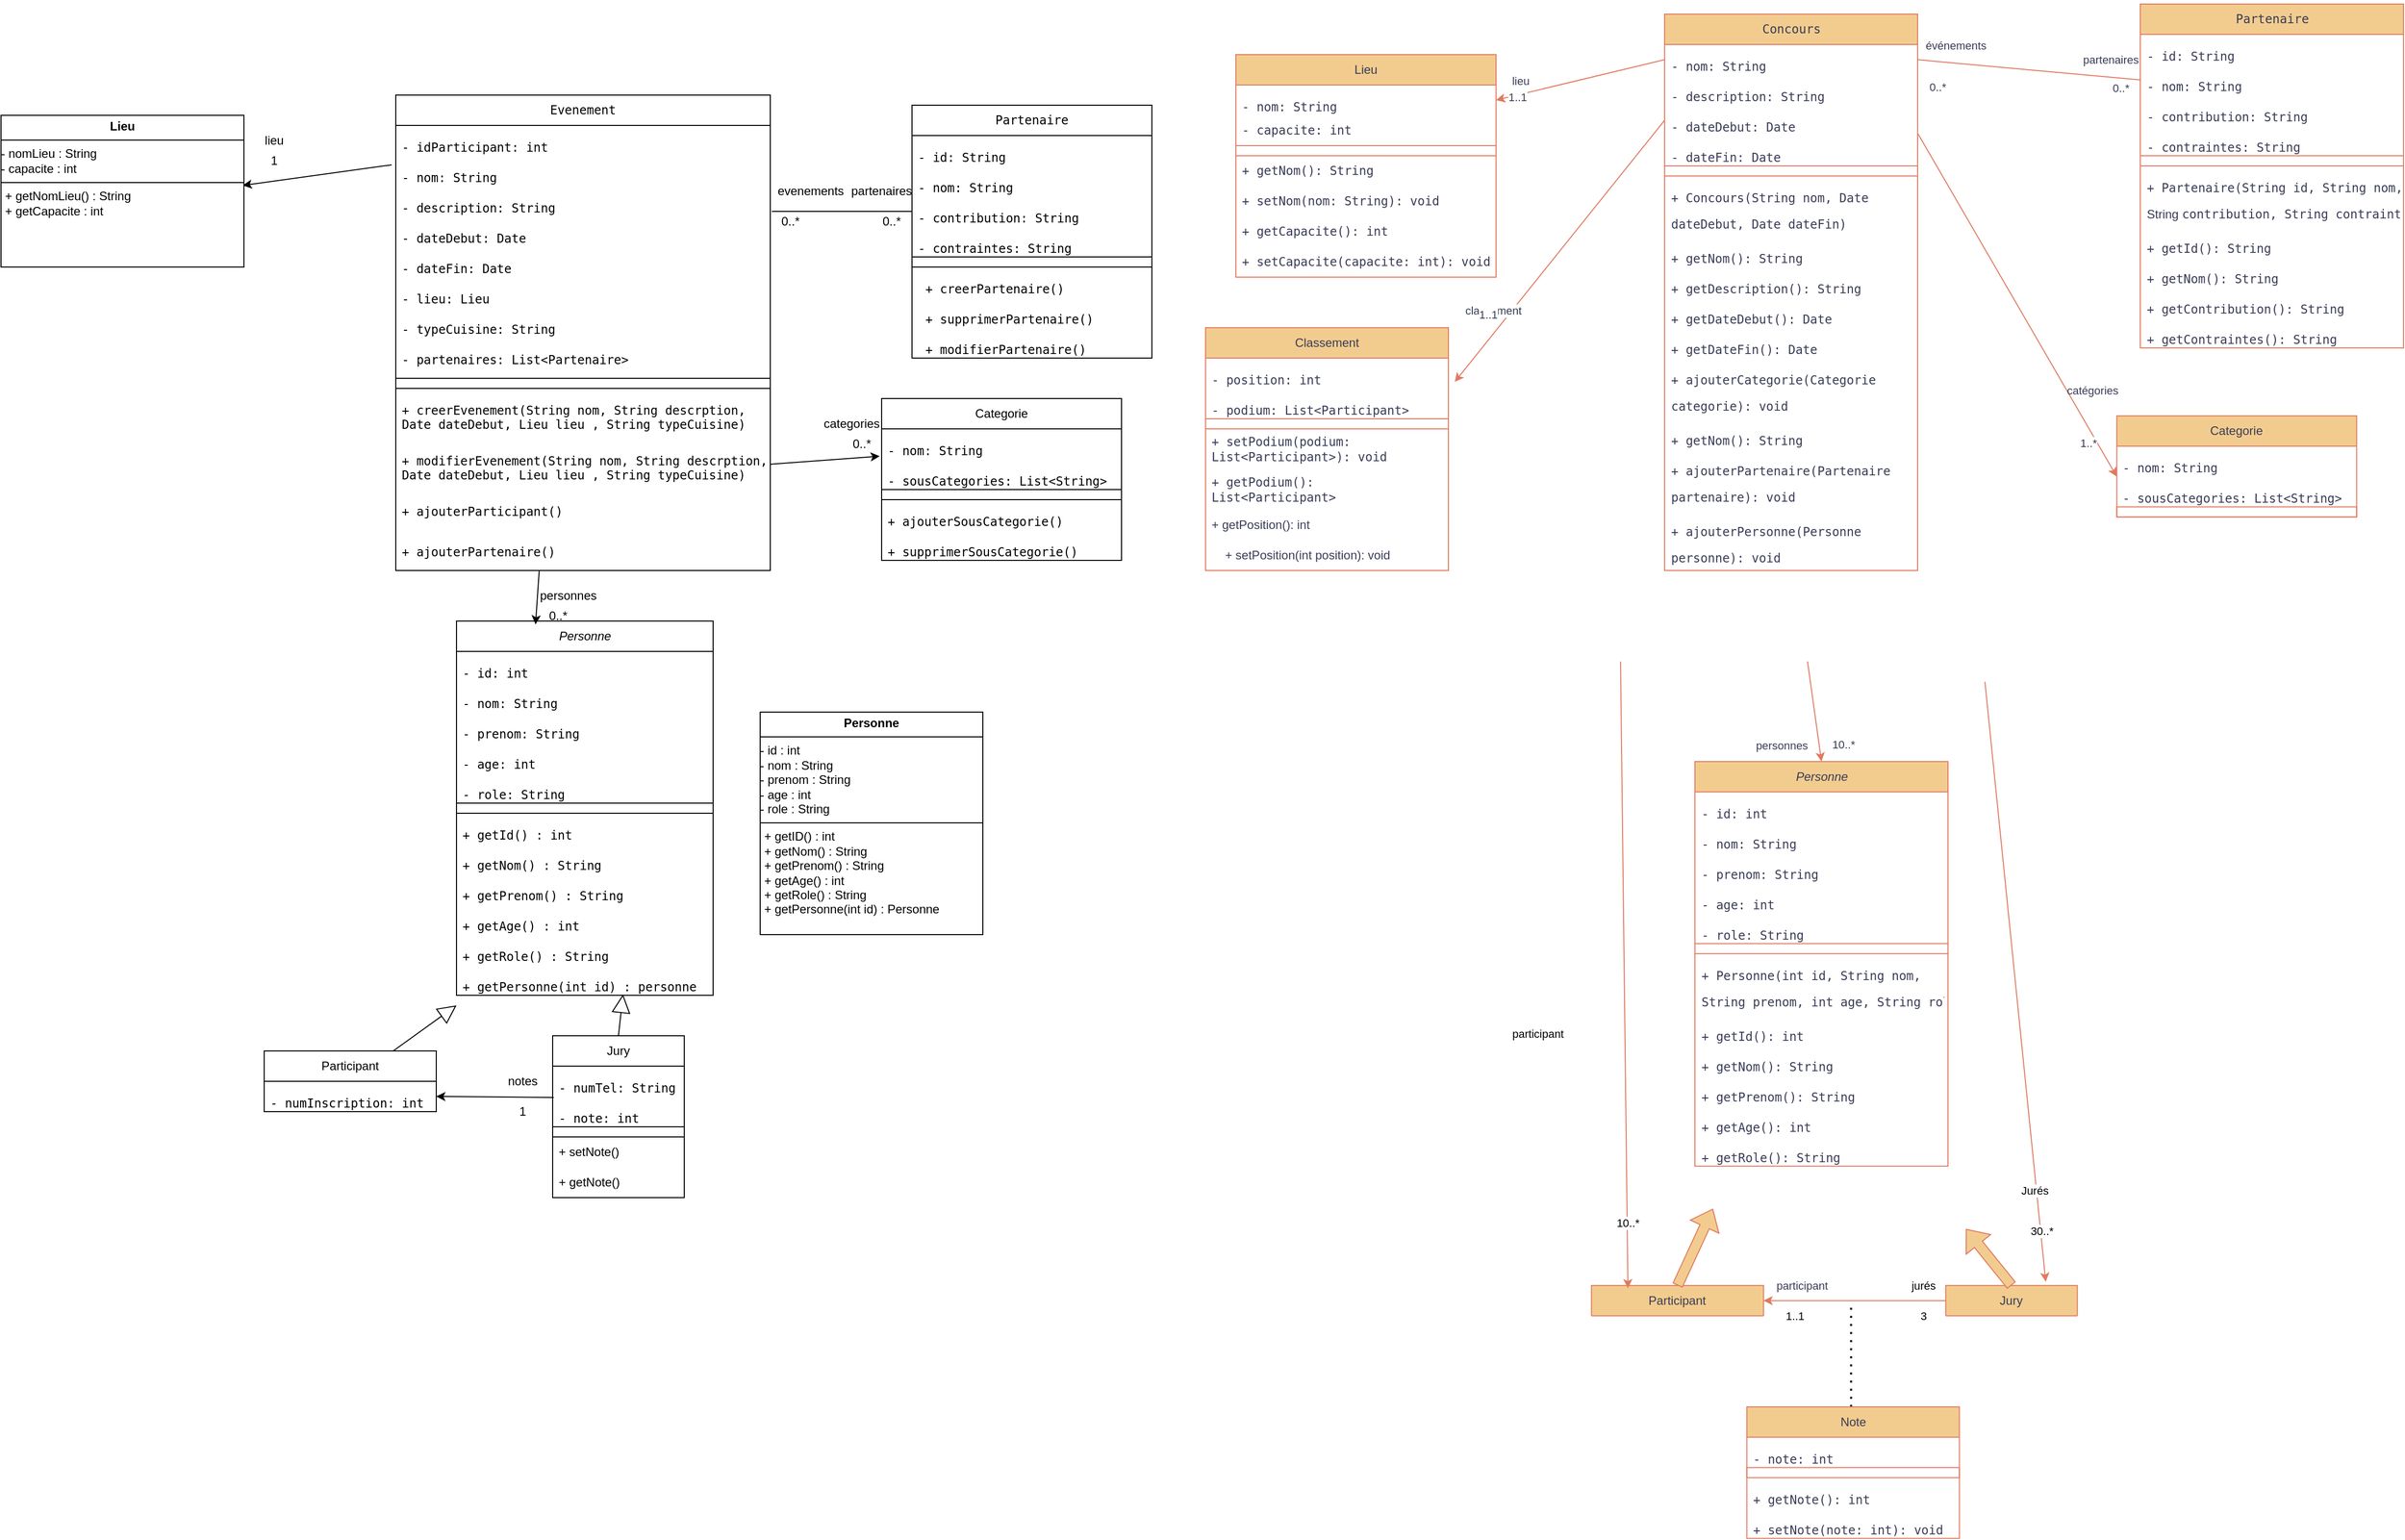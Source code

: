 <mxfile version="24.4.13" type="github">
  <diagram name="Page-1" id="3CmJ6QDJ6GsziTArALSa">
    <mxGraphModel dx="1348" dy="2903" grid="1" gridSize="10" guides="1" tooltips="1" connect="1" arrows="1" fold="1" page="1" pageScale="1" pageWidth="827" pageHeight="1169" math="0" shadow="0">
      <root>
        <mxCell id="0" />
        <mxCell id="1" parent="0" />
        <mxCell id="HZnkczQktBUiqPXWTx1L-1" value="&lt;pre&gt;&lt;code class=&quot;!whitespace-pre hljs language-plaintext&quot;&gt;Evenement&lt;/code&gt;&lt;/pre&gt;" style="swimlane;fontStyle=0;childLayout=stackLayout;horizontal=1;startSize=30;horizontalStack=0;resizeParent=1;resizeParentMax=0;resizeLast=0;collapsible=1;marginBottom=0;whiteSpace=wrap;html=1;" parent="1" vertex="1">
          <mxGeometry x="-380" y="-2160" width="370" height="470" as="geometry" />
        </mxCell>
        <mxCell id="HZnkczQktBUiqPXWTx1L-2" value="&lt;pre&gt;&lt;code class=&quot;!whitespace-pre hljs language-plaintext&quot;&gt;- idParticipant: int&lt;/code&gt;&lt;/pre&gt;" style="text;strokeColor=none;fillColor=none;align=left;verticalAlign=middle;spacingLeft=4;spacingRight=4;overflow=hidden;points=[[0,0.5],[1,0.5]];portConstraint=eastwest;rotatable=0;whiteSpace=wrap;html=1;" parent="HZnkczQktBUiqPXWTx1L-1" vertex="1">
          <mxGeometry y="30" width="370" height="30" as="geometry" />
        </mxCell>
        <mxCell id="HZnkczQktBUiqPXWTx1L-3" value="&lt;pre&gt;&lt;code class=&quot;!whitespace-pre hljs language-plaintext&quot;&gt;- nom: String&lt;/code&gt;&lt;/pre&gt;" style="text;strokeColor=none;fillColor=none;align=left;verticalAlign=middle;spacingLeft=4;spacingRight=4;overflow=hidden;points=[[0,0.5],[1,0.5]];portConstraint=eastwest;rotatable=0;whiteSpace=wrap;html=1;" parent="HZnkczQktBUiqPXWTx1L-1" vertex="1">
          <mxGeometry y="60" width="370" height="30" as="geometry" />
        </mxCell>
        <mxCell id="HZnkczQktBUiqPXWTx1L-4" value="&lt;pre&gt;&lt;code class=&quot;!whitespace-pre hljs language-plaintext&quot;&gt;- description: String&lt;/code&gt;&lt;/pre&gt;" style="text;strokeColor=none;fillColor=none;align=left;verticalAlign=middle;spacingLeft=4;spacingRight=4;overflow=hidden;points=[[0,0.5],[1,0.5]];portConstraint=eastwest;rotatable=0;whiteSpace=wrap;html=1;" parent="HZnkczQktBUiqPXWTx1L-1" vertex="1">
          <mxGeometry y="90" width="370" height="30" as="geometry" />
        </mxCell>
        <mxCell id="HZnkczQktBUiqPXWTx1L-5" value="&lt;pre&gt;&lt;code class=&quot;!whitespace-pre hljs language-plaintext&quot;&gt;- dateDebut: Date&lt;/code&gt;&lt;/pre&gt;" style="text;strokeColor=none;fillColor=none;align=left;verticalAlign=middle;spacingLeft=4;spacingRight=4;overflow=hidden;points=[[0,0.5],[1,0.5]];portConstraint=eastwest;rotatable=0;whiteSpace=wrap;html=1;" parent="HZnkczQktBUiqPXWTx1L-1" vertex="1">
          <mxGeometry y="120" width="370" height="30" as="geometry" />
        </mxCell>
        <mxCell id="HZnkczQktBUiqPXWTx1L-6" value="&lt;pre&gt;&lt;code class=&quot;!whitespace-pre hljs language-plaintext&quot;&gt;- dateFin: Date&lt;/code&gt;&lt;/pre&gt;" style="text;strokeColor=none;fillColor=none;align=left;verticalAlign=middle;spacingLeft=4;spacingRight=4;overflow=hidden;points=[[0,0.5],[1,0.5]];portConstraint=eastwest;rotatable=0;whiteSpace=wrap;html=1;" parent="HZnkczQktBUiqPXWTx1L-1" vertex="1">
          <mxGeometry y="150" width="370" height="30" as="geometry" />
        </mxCell>
        <mxCell id="HZnkczQktBUiqPXWTx1L-7" value="&lt;pre&gt;&lt;code class=&quot;!whitespace-pre hljs language-plaintext&quot;&gt;- lieu: Lieu&lt;/code&gt;&lt;/pre&gt;" style="text;strokeColor=none;fillColor=none;align=left;verticalAlign=middle;spacingLeft=4;spacingRight=4;overflow=hidden;points=[[0,0.5],[1,0.5]];portConstraint=eastwest;rotatable=0;whiteSpace=wrap;html=1;" parent="HZnkczQktBUiqPXWTx1L-1" vertex="1">
          <mxGeometry y="180" width="370" height="30" as="geometry" />
        </mxCell>
        <mxCell id="HZnkczQktBUiqPXWTx1L-9" value="&lt;pre&gt;&lt;code class=&quot;!whitespace-pre hljs language-plaintext&quot;&gt;- typeCuisine: String&lt;/code&gt;&lt;/pre&gt;" style="text;strokeColor=none;fillColor=none;align=left;verticalAlign=middle;spacingLeft=4;spacingRight=4;overflow=hidden;points=[[0,0.5],[1,0.5]];portConstraint=eastwest;rotatable=0;whiteSpace=wrap;html=1;" parent="HZnkczQktBUiqPXWTx1L-1" vertex="1">
          <mxGeometry y="210" width="370" height="30" as="geometry" />
        </mxCell>
        <mxCell id="HZnkczQktBUiqPXWTx1L-10" value="&lt;pre&gt;&lt;code class=&quot;!whitespace-pre hljs language-plaintext&quot;&gt;- partenaires: List&amp;lt;Partenaire&amp;gt;&lt;/code&gt;&lt;/pre&gt;" style="text;strokeColor=none;fillColor=none;align=left;verticalAlign=middle;spacingLeft=4;spacingRight=4;overflow=hidden;points=[[0,0.5],[1,0.5]];portConstraint=eastwest;rotatable=0;whiteSpace=wrap;html=1;" parent="HZnkczQktBUiqPXWTx1L-1" vertex="1">
          <mxGeometry y="240" width="370" height="40" as="geometry" />
        </mxCell>
        <mxCell id="HZnkczQktBUiqPXWTx1L-59" value="&lt;p style=&quot;line-height: 160%;&quot;&gt;&lt;br&gt;&lt;/p&gt;" style="text;strokeColor=default;fillColor=none;align=left;verticalAlign=middle;spacingLeft=4;spacingRight=4;overflow=hidden;points=[[0,0.5],[1,0.5]];portConstraint=eastwest;rotatable=0;whiteSpace=wrap;html=1;strokeWidth=1;" parent="HZnkczQktBUiqPXWTx1L-1" vertex="1">
          <mxGeometry y="280" width="370" height="10" as="geometry" />
        </mxCell>
        <mxCell id="jgnsLHyHIxr922P0C1rE-10" value="&lt;pre&gt;&lt;code class=&quot;!whitespace-pre hljs language-plaintext&quot;&gt;+ creerEvenement(String nom, String descrption, &lt;br&gt;Date dateDebut, Lieu lieu , String typeCuisine)&lt;/code&gt;&lt;/pre&gt;" style="text;strokeColor=none;fillColor=none;align=left;verticalAlign=middle;spacingLeft=4;spacingRight=4;overflow=hidden;points=[[0,0.5],[1,0.5]];portConstraint=eastwest;rotatable=0;whiteSpace=wrap;html=1;" parent="HZnkczQktBUiqPXWTx1L-1" vertex="1">
          <mxGeometry y="290" width="370" height="50" as="geometry" />
        </mxCell>
        <mxCell id="HZnkczQktBUiqPXWTx1L-57" value="&lt;pre&gt;&lt;code class=&quot;!whitespace-pre hljs language-plaintext&quot;&gt;+ modifierEvenement(&lt;/code&gt;&lt;code class=&quot;!whitespace-pre hljs language-plaintext&quot;&gt;String nom, String descrption, &lt;br&gt;Date dateDebut, Lieu lieu , String typeCuisine&lt;/code&gt;&lt;code class=&quot;!whitespace-pre hljs language-plaintext&quot;&gt;)&lt;/code&gt;&lt;/pre&gt;" style="text;strokeColor=none;fillColor=none;align=left;verticalAlign=middle;spacingLeft=4;spacingRight=4;overflow=hidden;points=[[0,0.5],[1,0.5]];portConstraint=eastwest;rotatable=0;whiteSpace=wrap;html=1;" parent="HZnkczQktBUiqPXWTx1L-1" vertex="1">
          <mxGeometry y="340" width="370" height="50" as="geometry" />
        </mxCell>
        <mxCell id="HZnkczQktBUiqPXWTx1L-60" value="&lt;pre&gt;&lt;code class=&quot;!whitespace-pre hljs language-plaintext&quot;&gt;+ ajouterParticipant()&lt;/code&gt;&lt;/pre&gt;" style="text;strokeColor=none;fillColor=none;align=left;verticalAlign=middle;spacingLeft=4;spacingRight=4;overflow=hidden;points=[[0,0.5],[1,0.5]];portConstraint=eastwest;rotatable=0;whiteSpace=wrap;html=1;" parent="HZnkczQktBUiqPXWTx1L-1" vertex="1">
          <mxGeometry y="390" width="370" height="40" as="geometry" />
        </mxCell>
        <mxCell id="HZnkczQktBUiqPXWTx1L-61" value="&lt;pre&gt;&lt;code class=&quot;!whitespace-pre hljs language-plaintext&quot;&gt;+ ajouterPartenaire()&lt;/code&gt;&lt;/pre&gt;" style="text;strokeColor=none;fillColor=none;align=left;verticalAlign=middle;spacingLeft=4;spacingRight=4;overflow=hidden;points=[[0,0.5],[1,0.5]];portConstraint=eastwest;rotatable=0;whiteSpace=wrap;html=1;" parent="HZnkczQktBUiqPXWTx1L-1" vertex="1">
          <mxGeometry y="430" width="370" height="40" as="geometry" />
        </mxCell>
        <mxCell id="HZnkczQktBUiqPXWTx1L-11" value="&lt;pre&gt;&lt;br&gt;&lt;/pre&gt;" style="text;strokeColor=default;fillColor=none;align=left;verticalAlign=middle;spacingLeft=4;spacingRight=4;overflow=hidden;points=[[0,0.5],[1,0.5]];portConstraint=eastwest;rotatable=0;whiteSpace=wrap;html=1;" parent="HZnkczQktBUiqPXWTx1L-1" vertex="1">
          <mxGeometry y="470" width="370" as="geometry" />
        </mxCell>
        <mxCell id="HZnkczQktBUiqPXWTx1L-12" value="&lt;pre&gt;&lt;code class=&quot;!whitespace-pre hljs language-plaintext&quot;&gt;Partenaire&lt;/code&gt;&lt;/pre&gt;" style="swimlane;fontStyle=0;childLayout=stackLayout;horizontal=1;startSize=30;horizontalStack=0;resizeParent=1;resizeParentMax=0;resizeLast=0;collapsible=1;marginBottom=0;whiteSpace=wrap;html=1;" parent="1" vertex="1">
          <mxGeometry x="130" y="-2150" width="237" height="250" as="geometry" />
        </mxCell>
        <mxCell id="HZnkczQktBUiqPXWTx1L-13" value="&lt;pre&gt;&lt;code class=&quot;!whitespace-pre hljs language-plaintext&quot;&gt;- id: String&lt;/code&gt;&lt;/pre&gt;" style="text;strokeColor=none;fillColor=none;align=left;verticalAlign=middle;spacingLeft=4;spacingRight=4;overflow=hidden;points=[[0,0.5],[1,0.5]];portConstraint=eastwest;rotatable=0;whiteSpace=wrap;html=1;" parent="HZnkczQktBUiqPXWTx1L-12" vertex="1">
          <mxGeometry y="30" width="237" height="30" as="geometry" />
        </mxCell>
        <mxCell id="HZnkczQktBUiqPXWTx1L-14" value="&lt;pre&gt;&lt;code class=&quot;!whitespace-pre hljs language-plaintext&quot;&gt;- nom: String&lt;/code&gt;&lt;/pre&gt;" style="text;strokeColor=none;fillColor=none;align=left;verticalAlign=middle;spacingLeft=4;spacingRight=4;overflow=hidden;points=[[0,0.5],[1,0.5]];portConstraint=eastwest;rotatable=0;whiteSpace=wrap;html=1;" parent="HZnkczQktBUiqPXWTx1L-12" vertex="1">
          <mxGeometry y="60" width="237" height="30" as="geometry" />
        </mxCell>
        <mxCell id="HZnkczQktBUiqPXWTx1L-15" value="&lt;pre&gt;&lt;code class=&quot;!whitespace-pre hljs language-plaintext&quot;&gt;- &lt;/code&gt;&lt;code class=&quot;!whitespace-pre hljs language-plaintext&quot;&gt;contribution&lt;/code&gt;&lt;code class=&quot;!whitespace-pre hljs language-plaintext&quot;&gt;: String&lt;/code&gt;&lt;/pre&gt;" style="text;strokeColor=none;fillColor=none;align=left;verticalAlign=middle;spacingLeft=4;spacingRight=4;overflow=hidden;points=[[0,0.5],[1,0.5]];portConstraint=eastwest;rotatable=0;whiteSpace=wrap;html=1;" parent="HZnkczQktBUiqPXWTx1L-12" vertex="1">
          <mxGeometry y="90" width="237" height="30" as="geometry" />
        </mxCell>
        <mxCell id="HZnkczQktBUiqPXWTx1L-16" value="&lt;pre&gt;&lt;code class=&quot;!whitespace-pre hljs language-plaintext&quot;&gt;- &lt;/code&gt;&lt;code class=&quot;!whitespace-pre hljs language-plaintext&quot;&gt;contraintes&lt;/code&gt;&lt;code class=&quot;!whitespace-pre hljs language-plaintext&quot;&gt;: &lt;/code&gt;&lt;code class=&quot;!whitespace-pre hljs language-plaintext&quot;&gt;String&lt;/code&gt;&lt;/pre&gt;" style="text;strokeColor=none;fillColor=none;align=left;verticalAlign=middle;spacingLeft=4;spacingRight=4;overflow=hidden;points=[[0,0.5],[1,0.5]];portConstraint=eastwest;rotatable=0;whiteSpace=wrap;html=1;" parent="HZnkczQktBUiqPXWTx1L-12" vertex="1">
          <mxGeometry y="120" width="237" height="30" as="geometry" />
        </mxCell>
        <mxCell id="4oL7smy7SzwTK21PN7AT-3" value="" style="text;strokeColor=default;fillColor=none;align=left;verticalAlign=middle;spacingLeft=4;spacingRight=4;overflow=hidden;points=[[0,0.5],[1,0.5]];portConstraint=eastwest;rotatable=0;whiteSpace=wrap;html=1;" parent="HZnkczQktBUiqPXWTx1L-12" vertex="1">
          <mxGeometry y="150" width="237" height="10" as="geometry" />
        </mxCell>
        <mxCell id="4oL7smy7SzwTK21PN7AT-4" value="&lt;pre&gt;&lt;code class=&quot;!whitespace-pre hljs language-plaintext&quot;&gt; + creerPartenaire()&lt;/code&gt;&lt;/pre&gt;" style="text;strokeColor=none;fillColor=none;align=left;verticalAlign=middle;spacingLeft=4;spacingRight=4;overflow=hidden;points=[[0,0.5],[1,0.5]];portConstraint=eastwest;rotatable=0;whiteSpace=wrap;html=1;" parent="HZnkczQktBUiqPXWTx1L-12" vertex="1">
          <mxGeometry y="160" width="237" height="30" as="geometry" />
        </mxCell>
        <mxCell id="HZnkczQktBUiqPXWTx1L-17" value="&lt;pre&gt;&lt;br&gt;&lt;/pre&gt;" style="text;strokeColor=default;fillColor=none;align=left;verticalAlign=middle;spacingLeft=4;spacingRight=4;overflow=hidden;points=[[0,0.5],[1,0.5]];portConstraint=eastwest;rotatable=0;whiteSpace=wrap;html=1;" parent="HZnkczQktBUiqPXWTx1L-12" vertex="1">
          <mxGeometry y="190" width="237" as="geometry" />
        </mxCell>
        <mxCell id="4oL7smy7SzwTK21PN7AT-6" value="&lt;pre&gt;&lt;code class=&quot;!whitespace-pre hljs language-plaintext&quot;&gt; + supprimerPartenaire()&lt;/code&gt;&lt;/pre&gt;" style="text;strokeColor=none;fillColor=none;align=left;verticalAlign=middle;spacingLeft=4;spacingRight=4;overflow=hidden;points=[[0,0.5],[1,0.5]];portConstraint=eastwest;rotatable=0;whiteSpace=wrap;html=1;" parent="HZnkczQktBUiqPXWTx1L-12" vertex="1">
          <mxGeometry y="190" width="237" height="30" as="geometry" />
        </mxCell>
        <mxCell id="4oL7smy7SzwTK21PN7AT-5" value="&lt;pre&gt;&lt;code class=&quot;!whitespace-pre hljs language-plaintext&quot;&gt; + modifierPartenaire()&lt;/code&gt;&lt;/pre&gt;" style="text;strokeColor=none;fillColor=none;align=left;verticalAlign=middle;spacingLeft=4;spacingRight=4;overflow=hidden;points=[[0,0.5],[1,0.5]];portConstraint=eastwest;rotatable=0;whiteSpace=wrap;html=1;" parent="HZnkczQktBUiqPXWTx1L-12" vertex="1">
          <mxGeometry y="220" width="237" height="30" as="geometry" />
        </mxCell>
        <mxCell id="HZnkczQktBUiqPXWTx1L-18" value="&lt;div&gt;&lt;i&gt;Personne&lt;/i&gt;&lt;/div&gt;" style="swimlane;fontStyle=0;childLayout=stackLayout;horizontal=1;startSize=30;horizontalStack=0;resizeParent=1;resizeParentMax=0;resizeLast=0;collapsible=1;marginBottom=0;whiteSpace=wrap;html=1;" parent="1" vertex="1">
          <mxGeometry x="-320" y="-1640" width="253.5" height="370" as="geometry" />
        </mxCell>
        <mxCell id="HZnkczQktBUiqPXWTx1L-19" value="&lt;pre&gt;&lt;code class=&quot;!whitespace-pre hljs language-plaintext&quot;&gt;- id: int&lt;/code&gt;&lt;/pre&gt;" style="text;strokeColor=none;fillColor=none;align=left;verticalAlign=middle;spacingLeft=4;spacingRight=4;overflow=hidden;points=[[0,0.5],[1,0.5]];portConstraint=eastwest;rotatable=0;whiteSpace=wrap;html=1;" parent="HZnkczQktBUiqPXWTx1L-18" vertex="1">
          <mxGeometry y="30" width="253.5" height="30" as="geometry" />
        </mxCell>
        <mxCell id="HZnkczQktBUiqPXWTx1L-20" value="&lt;pre&gt;&lt;code class=&quot;!whitespace-pre hljs language-plaintext&quot;&gt;- nom: String&lt;/code&gt;&lt;/pre&gt;" style="text;strokeColor=none;fillColor=none;align=left;verticalAlign=middle;spacingLeft=4;spacingRight=4;overflow=hidden;points=[[0,0.5],[1,0.5]];portConstraint=eastwest;rotatable=0;whiteSpace=wrap;html=1;" parent="HZnkczQktBUiqPXWTx1L-18" vertex="1">
          <mxGeometry y="60" width="253.5" height="30" as="geometry" />
        </mxCell>
        <mxCell id="HZnkczQktBUiqPXWTx1L-21" value="&lt;pre&gt;&lt;code class=&quot;!whitespace-pre hljs language-plaintext&quot;&gt;- prenom: String&lt;/code&gt;&lt;/pre&gt;" style="text;strokeColor=none;fillColor=none;align=left;verticalAlign=middle;spacingLeft=4;spacingRight=4;overflow=hidden;points=[[0,0.5],[1,0.5]];portConstraint=eastwest;rotatable=0;whiteSpace=wrap;html=1;" parent="HZnkczQktBUiqPXWTx1L-18" vertex="1">
          <mxGeometry y="90" width="253.5" height="30" as="geometry" />
        </mxCell>
        <mxCell id="HZnkczQktBUiqPXWTx1L-22" value="&lt;pre&gt;&lt;br&gt;&lt;/pre&gt;" style="text;strokeColor=default;fillColor=none;align=left;verticalAlign=middle;spacingLeft=4;spacingRight=4;overflow=hidden;points=[[0,0.5],[1,0.5]];portConstraint=eastwest;rotatable=0;whiteSpace=wrap;html=1;" parent="HZnkczQktBUiqPXWTx1L-18" vertex="1">
          <mxGeometry y="120" width="253.5" as="geometry" />
        </mxCell>
        <mxCell id="HZnkczQktBUiqPXWTx1L-23" value="&lt;pre&gt;&lt;code class=&quot;!whitespace-pre hljs language-plaintext&quot;&gt;- age: int&lt;/code&gt;&lt;/pre&gt;" style="text;strokeColor=none;fillColor=none;align=left;verticalAlign=middle;spacingLeft=4;spacingRight=4;overflow=hidden;points=[[0,0.5],[1,0.5]];portConstraint=eastwest;rotatable=0;whiteSpace=wrap;html=1;" parent="HZnkczQktBUiqPXWTx1L-18" vertex="1">
          <mxGeometry y="120" width="253.5" height="30" as="geometry" />
        </mxCell>
        <mxCell id="HZnkczQktBUiqPXWTx1L-24" value="&lt;pre&gt;&lt;code class=&quot;!whitespace-pre hljs language-plaintext&quot;&gt;- role: String&lt;/code&gt;&lt;/pre&gt;" style="text;strokeColor=none;fillColor=none;align=left;verticalAlign=middle;spacingLeft=4;spacingRight=4;overflow=hidden;points=[[0,0.5],[1,0.5]];portConstraint=eastwest;rotatable=0;whiteSpace=wrap;html=1;" parent="HZnkczQktBUiqPXWTx1L-18" vertex="1">
          <mxGeometry y="150" width="253.5" height="30" as="geometry" />
        </mxCell>
        <mxCell id="qAEV_-b05sfeu1ll4qbc-1" value="&lt;pre&gt;&lt;code class=&quot;!whitespace-pre hljs language-plaintext&quot;&gt;&lt;br&gt;&lt;/code&gt;&lt;/pre&gt;" style="text;strokeColor=default;fillColor=none;align=left;verticalAlign=middle;spacingLeft=4;spacingRight=4;overflow=hidden;points=[[0,0.5],[1,0.5]];portConstraint=eastwest;rotatable=0;whiteSpace=wrap;html=1;" parent="HZnkczQktBUiqPXWTx1L-18" vertex="1">
          <mxGeometry y="180" width="253.5" height="10" as="geometry" />
        </mxCell>
        <mxCell id="qAEV_-b05sfeu1ll4qbc-2" value="&lt;pre&gt;&lt;code class=&quot;!whitespace-pre hljs language-plaintext&quot;&gt;+ getId() : int&lt;/code&gt;&lt;/pre&gt;" style="text;strokeColor=none;fillColor=none;align=left;verticalAlign=middle;spacingLeft=4;spacingRight=4;overflow=hidden;points=[[0,0.5],[1,0.5]];portConstraint=eastwest;rotatable=0;whiteSpace=wrap;html=1;" parent="HZnkczQktBUiqPXWTx1L-18" vertex="1">
          <mxGeometry y="190" width="253.5" height="30" as="geometry" />
        </mxCell>
        <mxCell id="jgnsLHyHIxr922P0C1rE-3" value="&lt;pre&gt;&lt;code class=&quot;!whitespace-pre hljs language-plaintext&quot;&gt;+ getNom() : String&lt;/code&gt;&lt;/pre&gt;" style="text;strokeColor=none;fillColor=none;align=left;verticalAlign=middle;spacingLeft=4;spacingRight=4;overflow=hidden;points=[[0,0.5],[1,0.5]];portConstraint=eastwest;rotatable=0;whiteSpace=wrap;html=1;" parent="HZnkczQktBUiqPXWTx1L-18" vertex="1">
          <mxGeometry y="220" width="253.5" height="30" as="geometry" />
        </mxCell>
        <mxCell id="qAEV_-b05sfeu1ll4qbc-3" value="&lt;pre&gt;&lt;code class=&quot;!whitespace-pre hljs language-plaintext&quot;&gt;+ getPrenom() : String&lt;/code&gt;&lt;/pre&gt;" style="text;strokeColor=none;fillColor=none;align=left;verticalAlign=middle;spacingLeft=4;spacingRight=4;overflow=hidden;points=[[0,0.5],[1,0.5]];portConstraint=eastwest;rotatable=0;whiteSpace=wrap;html=1;" parent="HZnkczQktBUiqPXWTx1L-18" vertex="1">
          <mxGeometry y="250" width="253.5" height="30" as="geometry" />
        </mxCell>
        <mxCell id="jgnsLHyHIxr922P0C1rE-4" value="&lt;pre&gt;&lt;code class=&quot;!whitespace-pre hljs language-plaintext&quot;&gt;+ getAge() : int&lt;/code&gt;&lt;/pre&gt;" style="text;strokeColor=none;fillColor=none;align=left;verticalAlign=middle;spacingLeft=4;spacingRight=4;overflow=hidden;points=[[0,0.5],[1,0.5]];portConstraint=eastwest;rotatable=0;whiteSpace=wrap;html=1;" parent="HZnkczQktBUiqPXWTx1L-18" vertex="1">
          <mxGeometry y="280" width="253.5" height="30" as="geometry" />
        </mxCell>
        <mxCell id="jgnsLHyHIxr922P0C1rE-5" value="&lt;pre&gt;&lt;code class=&quot;!whitespace-pre hljs language-plaintext&quot;&gt;+ getRole() : String&lt;/code&gt;&lt;/pre&gt;" style="text;strokeColor=none;fillColor=none;align=left;verticalAlign=middle;spacingLeft=4;spacingRight=4;overflow=hidden;points=[[0,0.5],[1,0.5]];portConstraint=eastwest;rotatable=0;whiteSpace=wrap;html=1;" parent="HZnkczQktBUiqPXWTx1L-18" vertex="1">
          <mxGeometry y="310" width="253.5" height="30" as="geometry" />
        </mxCell>
        <mxCell id="qAEV_-b05sfeu1ll4qbc-4" value="&lt;pre&gt;&lt;code class=&quot;!whitespace-pre hljs language-plaintext&quot;&gt;+ getPersonne(int id) : personne&lt;/code&gt;&lt;/pre&gt;" style="text;strokeColor=none;fillColor=none;align=left;verticalAlign=middle;spacingLeft=4;spacingRight=4;overflow=hidden;points=[[0,0.5],[1,0.5]];portConstraint=eastwest;rotatable=0;whiteSpace=wrap;html=1;" parent="HZnkczQktBUiqPXWTx1L-18" vertex="1">
          <mxGeometry y="340" width="253.5" height="30" as="geometry" />
        </mxCell>
        <mxCell id="HZnkczQktBUiqPXWTx1L-25" value="Participant" style="swimlane;fontStyle=0;childLayout=stackLayout;horizontal=1;startSize=30;horizontalStack=0;resizeParent=1;resizeParentMax=0;resizeLast=0;collapsible=1;marginBottom=0;whiteSpace=wrap;html=1;" parent="1" vertex="1">
          <mxGeometry x="-510" y="-1215" width="170" height="60" as="geometry" />
        </mxCell>
        <mxCell id="HZnkczQktBUiqPXWTx1L-26" value="&lt;pre&gt;&lt;code class=&quot;!whitespace-pre hljs language-plaintext&quot;&gt;- numInscription: int&lt;br&gt;&lt;/code&gt;&lt;/pre&gt;" style="text;strokeColor=none;fillColor=none;align=left;verticalAlign=middle;spacingLeft=4;spacingRight=4;overflow=hidden;points=[[0,0.5],[1,0.5]];portConstraint=eastwest;rotatable=0;whiteSpace=wrap;html=1;" parent="HZnkczQktBUiqPXWTx1L-25" vertex="1">
          <mxGeometry y="30" width="170" height="30" as="geometry" />
        </mxCell>
        <mxCell id="HZnkczQktBUiqPXWTx1L-27" value="&lt;pre&gt;&lt;br&gt;&lt;/pre&gt;" style="text;strokeColor=default;fillColor=none;align=left;verticalAlign=middle;spacingLeft=4;spacingRight=4;overflow=hidden;points=[[0,0.5],[1,0.5]];portConstraint=eastwest;rotatable=0;whiteSpace=wrap;html=1;" parent="HZnkczQktBUiqPXWTx1L-25" vertex="1">
          <mxGeometry y="60" width="170" as="geometry" />
        </mxCell>
        <mxCell id="HZnkczQktBUiqPXWTx1L-28" value="" style="endArrow=block;endSize=16;endFill=0;html=1;rounded=0;exitX=0.75;exitY=0;exitDx=0;exitDy=0;" parent="1" source="HZnkczQktBUiqPXWTx1L-25" edge="1">
          <mxGeometry width="160" relative="1" as="geometry">
            <mxPoint x="-280" y="-640" as="sourcePoint" />
            <mxPoint x="-320" y="-1260" as="targetPoint" />
            <Array as="points" />
          </mxGeometry>
        </mxCell>
        <mxCell id="HZnkczQktBUiqPXWTx1L-29" value="" style="endArrow=block;endSize=16;endFill=0;html=1;rounded=0;exitX=0.5;exitY=0;exitDx=0;exitDy=0;entryX=0.649;entryY=0.967;entryDx=0;entryDy=0;entryPerimeter=0;" parent="1" source="HZnkczQktBUiqPXWTx1L-30" target="qAEV_-b05sfeu1ll4qbc-4" edge="1">
          <mxGeometry width="160" relative="1" as="geometry">
            <mxPoint x="50" y="-565" as="sourcePoint" />
            <mxPoint x="-160" y="-1280" as="targetPoint" />
          </mxGeometry>
        </mxCell>
        <mxCell id="HZnkczQktBUiqPXWTx1L-30" value="Jury" style="swimlane;fontStyle=0;childLayout=stackLayout;horizontal=1;startSize=30;horizontalStack=0;resizeParent=1;resizeParentMax=0;resizeLast=0;collapsible=1;marginBottom=0;whiteSpace=wrap;html=1;" parent="1" vertex="1">
          <mxGeometry x="-225" y="-1230" width="130" height="160" as="geometry" />
        </mxCell>
        <mxCell id="HZnkczQktBUiqPXWTx1L-31" value="&lt;pre&gt;&lt;code class=&quot;!whitespace-pre hljs language-plaintext&quot;&gt;- numTel: String&lt;br&gt;&lt;/code&gt;&lt;/pre&gt;" style="text;strokeColor=none;fillColor=none;align=left;verticalAlign=middle;spacingLeft=4;spacingRight=4;overflow=hidden;points=[[0,0.5],[1,0.5]];portConstraint=eastwest;rotatable=0;whiteSpace=wrap;html=1;" parent="HZnkczQktBUiqPXWTx1L-30" vertex="1">
          <mxGeometry y="30" width="130" height="30" as="geometry" />
        </mxCell>
        <mxCell id="HZnkczQktBUiqPXWTx1L-32" value="&lt;pre&gt;&lt;br&gt;&lt;/pre&gt;" style="text;strokeColor=default;fillColor=none;align=left;verticalAlign=middle;spacingLeft=4;spacingRight=4;overflow=hidden;points=[[0,0.5],[1,0.5]];portConstraint=eastwest;rotatable=0;whiteSpace=wrap;html=1;" parent="HZnkczQktBUiqPXWTx1L-30" vertex="1">
          <mxGeometry y="60" width="130" as="geometry" />
        </mxCell>
        <mxCell id="HZnkczQktBUiqPXWTx1L-33" value="&lt;pre&gt;&lt;code class=&quot;!whitespace-pre hljs language-plaintext&quot;&gt;- note: int&lt;br&gt;&lt;/code&gt;&lt;/pre&gt;" style="text;strokeColor=none;fillColor=none;align=left;verticalAlign=middle;spacingLeft=4;spacingRight=4;overflow=hidden;points=[[0,0.5],[1,0.5]];portConstraint=eastwest;rotatable=0;whiteSpace=wrap;html=1;" parent="HZnkczQktBUiqPXWTx1L-30" vertex="1">
          <mxGeometry y="60" width="130" height="30" as="geometry" />
        </mxCell>
        <mxCell id="4oL7smy7SzwTK21PN7AT-18" value="" style="text;strokeColor=default;fillColor=none;align=left;verticalAlign=middle;spacingLeft=4;spacingRight=4;overflow=hidden;points=[[0,0.5],[1,0.5]];portConstraint=eastwest;rotatable=0;whiteSpace=wrap;html=1;" parent="HZnkczQktBUiqPXWTx1L-30" vertex="1">
          <mxGeometry y="90" width="130" height="10" as="geometry" />
        </mxCell>
        <mxCell id="4oL7smy7SzwTK21PN7AT-19" value="&lt;div&gt;+ setNote()&lt;/div&gt;" style="text;strokeColor=none;fillColor=none;align=left;verticalAlign=middle;spacingLeft=4;spacingRight=4;overflow=hidden;points=[[0,0.5],[1,0.5]];portConstraint=eastwest;rotatable=0;whiteSpace=wrap;html=1;" parent="HZnkczQktBUiqPXWTx1L-30" vertex="1">
          <mxGeometry y="100" width="130" height="30" as="geometry" />
        </mxCell>
        <mxCell id="4oL7smy7SzwTK21PN7AT-20" value="&lt;div&gt;+ getNote()&lt;/div&gt;" style="text;strokeColor=none;fillColor=none;align=left;verticalAlign=middle;spacingLeft=4;spacingRight=4;overflow=hidden;points=[[0,0.5],[1,0.5]];portConstraint=eastwest;rotatable=0;whiteSpace=wrap;html=1;" parent="HZnkczQktBUiqPXWTx1L-30" vertex="1">
          <mxGeometry y="130" width="130" height="30" as="geometry" />
        </mxCell>
        <mxCell id="HZnkczQktBUiqPXWTx1L-34" value="" style="endArrow=classic;html=1;rounded=0;exitX=0.383;exitY=0;exitDx=0;exitDy=0;exitPerimeter=0;entryX=0.308;entryY=0.009;entryDx=0;entryDy=0;entryPerimeter=0;" parent="1" source="HZnkczQktBUiqPXWTx1L-11" target="HZnkczQktBUiqPXWTx1L-18" edge="1">
          <mxGeometry width="50" height="50" relative="1" as="geometry">
            <mxPoint x="-249" y="-1650" as="sourcePoint" />
            <mxPoint x="-250" y="-1680" as="targetPoint" />
          </mxGeometry>
        </mxCell>
        <mxCell id="HZnkczQktBUiqPXWTx1L-35" value="personnes" style="text;html=1;align=center;verticalAlign=middle;resizable=0;points=[];autosize=1;strokeColor=none;fillColor=none;" parent="1" vertex="1">
          <mxGeometry x="-250" y="-1680" width="80" height="30" as="geometry" />
        </mxCell>
        <mxCell id="HZnkczQktBUiqPXWTx1L-36" value="&lt;div&gt;0..*&lt;/div&gt;" style="text;html=1;align=center;verticalAlign=middle;resizable=0;points=[];autosize=1;strokeColor=none;fillColor=none;" parent="1" vertex="1">
          <mxGeometry x="-240" y="-1660" width="40" height="30" as="geometry" />
        </mxCell>
        <mxCell id="HZnkczQktBUiqPXWTx1L-37" value="notes" style="text;html=1;align=center;verticalAlign=middle;resizable=0;points=[];autosize=1;perimeter=rectanglePerimeter;perimeterSpacing=0;imageWidth=24;" parent="1" vertex="1">
          <mxGeometry x="-280" y="-1200" width="50" height="30" as="geometry" />
        </mxCell>
        <mxCell id="HZnkczQktBUiqPXWTx1L-38" value="1" style="text;html=1;align=center;verticalAlign=middle;resizable=0;points=[];autosize=1;strokeColor=none;fillColor=none;" parent="1" vertex="1">
          <mxGeometry x="-270" y="-1170" width="30" height="30" as="geometry" />
        </mxCell>
        <mxCell id="HZnkczQktBUiqPXWTx1L-54" value="" style="endArrow=classic;html=1;rounded=0;entryX=1;entryY=0.5;entryDx=0;entryDy=0;exitX=0.008;exitY=0.033;exitDx=0;exitDy=0;exitPerimeter=0;" parent="1" source="HZnkczQktBUiqPXWTx1L-33" target="HZnkczQktBUiqPXWTx1L-26" edge="1">
          <mxGeometry width="50" height="50" relative="1" as="geometry">
            <mxPoint x="-290" y="-1170" as="sourcePoint" />
            <mxPoint x="-240" y="-1220" as="targetPoint" />
          </mxGeometry>
        </mxCell>
        <mxCell id="RY5DaoVHAIOsNvYRWD93-1" value="Categorie" style="swimlane;fontStyle=0;childLayout=stackLayout;horizontal=1;startSize=30;horizontalStack=0;resizeParent=1;resizeParentMax=0;resizeLast=0;collapsible=1;marginBottom=0;whiteSpace=wrap;html=1;" parent="1" vertex="1">
          <mxGeometry x="100" y="-1860" width="237" height="160" as="geometry" />
        </mxCell>
        <mxCell id="RY5DaoVHAIOsNvYRWD93-2" value="&lt;pre&gt;&lt;code class=&quot;!whitespace-pre hljs language-plaintext&quot;&gt;- nom: String&lt;/code&gt;&lt;/pre&gt;" style="text;strokeColor=none;fillColor=none;align=left;verticalAlign=middle;spacingLeft=4;spacingRight=4;overflow=hidden;points=[[0,0.5],[1,0.5]];portConstraint=eastwest;rotatable=0;whiteSpace=wrap;html=1;" parent="RY5DaoVHAIOsNvYRWD93-1" vertex="1">
          <mxGeometry y="30" width="237" height="30" as="geometry" />
        </mxCell>
        <mxCell id="RY5DaoVHAIOsNvYRWD93-3" value="&lt;pre&gt;&lt;code class=&quot;!whitespace-pre hljs language-plaintext&quot;&gt;- sousCategories: List&amp;lt;String&amp;gt;&lt;/code&gt;&lt;/pre&gt;" style="text;strokeColor=none;fillColor=none;align=left;verticalAlign=middle;spacingLeft=4;spacingRight=4;overflow=hidden;points=[[0,0.5],[1,0.5]];portConstraint=eastwest;rotatable=0;whiteSpace=wrap;html=1;" parent="RY5DaoVHAIOsNvYRWD93-1" vertex="1">
          <mxGeometry y="60" width="237" height="30" as="geometry" />
        </mxCell>
        <mxCell id="RY5DaoVHAIOsNvYRWD93-7" value="&lt;pre&gt;&lt;code class=&quot;!whitespace-pre hljs language-plaintext&quot;&gt;&lt;br&gt;&lt;/code&gt;&lt;/pre&gt;" style="text;strokeColor=default;fillColor=none;align=left;verticalAlign=middle;spacingLeft=4;spacingRight=4;overflow=hidden;points=[[0,0.5],[1,0.5]];portConstraint=eastwest;rotatable=0;whiteSpace=wrap;html=1;" parent="RY5DaoVHAIOsNvYRWD93-1" vertex="1">
          <mxGeometry y="90" width="237" height="10" as="geometry" />
        </mxCell>
        <mxCell id="RY5DaoVHAIOsNvYRWD93-8" value="&lt;pre&gt;&lt;code class=&quot;!whitespace-pre hljs language-plaintext&quot;&gt;+ ajouterSousCategorie()&lt;/code&gt;&lt;/pre&gt;" style="text;strokeColor=none;fillColor=none;align=left;verticalAlign=middle;spacingLeft=4;spacingRight=4;overflow=hidden;points=[[0,0.5],[1,0.5]];portConstraint=eastwest;rotatable=0;whiteSpace=wrap;html=1;" parent="RY5DaoVHAIOsNvYRWD93-1" vertex="1">
          <mxGeometry y="100" width="237" height="30" as="geometry" />
        </mxCell>
        <mxCell id="RY5DaoVHAIOsNvYRWD93-9" value="&lt;pre&gt;&lt;code class=&quot;!whitespace-pre hljs language-plaintext&quot;&gt;+ supprimerSousCategorie()&lt;/code&gt;&lt;/pre&gt;" style="text;strokeColor=none;fillColor=none;align=left;verticalAlign=middle;spacingLeft=4;spacingRight=4;overflow=hidden;points=[[0,0.5],[1,0.5]];portConstraint=eastwest;rotatable=0;whiteSpace=wrap;html=1;" parent="RY5DaoVHAIOsNvYRWD93-1" vertex="1">
          <mxGeometry y="130" width="237" height="30" as="geometry" />
        </mxCell>
        <mxCell id="RY5DaoVHAIOsNvYRWD93-4" value="&lt;pre&gt;&lt;br&gt;&lt;/pre&gt;" style="text;strokeColor=default;fillColor=none;align=left;verticalAlign=middle;spacingLeft=4;spacingRight=4;overflow=hidden;points=[[0,0.5],[1,0.5]];portConstraint=eastwest;rotatable=0;whiteSpace=wrap;html=1;" parent="RY5DaoVHAIOsNvYRWD93-1" vertex="1">
          <mxGeometry y="160" width="237" as="geometry" />
        </mxCell>
        <mxCell id="RY5DaoVHAIOsNvYRWD93-5" value="categories" style="text;html=1;align=center;verticalAlign=middle;resizable=0;points=[];autosize=1;strokeColor=none;fillColor=none;" parent="1" vertex="1">
          <mxGeometry x="30" y="-1850" width="80" height="30" as="geometry" />
        </mxCell>
        <mxCell id="RY5DaoVHAIOsNvYRWD93-6" value="&lt;div&gt;0..*&lt;/div&gt;" style="text;html=1;align=center;verticalAlign=middle;resizable=0;points=[];autosize=1;strokeColor=none;fillColor=none;" parent="1" vertex="1">
          <mxGeometry x="60" y="-1830" width="40" height="30" as="geometry" />
        </mxCell>
        <mxCell id="4oL7smy7SzwTK21PN7AT-1" value="" style="endArrow=classic;html=1;rounded=0;exitX=1;exitY=0.5;exitDx=0;exitDy=0;entryX=-0.008;entryY=0.9;entryDx=0;entryDy=0;entryPerimeter=0;" parent="1" source="HZnkczQktBUiqPXWTx1L-57" target="RY5DaoVHAIOsNvYRWD93-2" edge="1">
          <mxGeometry width="50" height="50" relative="1" as="geometry">
            <mxPoint x="-108" y="-1792.5" as="sourcePoint" />
            <mxPoint x="140" y="-1720" as="targetPoint" />
          </mxGeometry>
        </mxCell>
        <mxCell id="4oL7smy7SzwTK21PN7AT-12" value="" style="endArrow=none;html=1;rounded=0;exitX=1.004;exitY=0.833;exitDx=0;exitDy=0;exitPerimeter=0;entryX=0;entryY=0.5;entryDx=0;entryDy=0;" parent="1" source="HZnkczQktBUiqPXWTx1L-4" target="HZnkczQktBUiqPXWTx1L-15" edge="1">
          <mxGeometry width="50" height="50" relative="1" as="geometry">
            <mxPoint x="-105" y="-2050" as="sourcePoint" />
            <mxPoint x="40" y="-2046" as="targetPoint" />
          </mxGeometry>
        </mxCell>
        <mxCell id="4oL7smy7SzwTK21PN7AT-13" value="0..*" style="text;html=1;align=center;verticalAlign=middle;whiteSpace=wrap;rounded=0;" parent="1" vertex="1">
          <mxGeometry x="80" y="-2050" width="60" height="30" as="geometry" />
        </mxCell>
        <mxCell id="4oL7smy7SzwTK21PN7AT-14" value="partenaires" style="text;html=1;align=center;verticalAlign=middle;whiteSpace=wrap;rounded=0;" parent="1" vertex="1">
          <mxGeometry x="70" y="-2080" width="60" height="30" as="geometry" />
        </mxCell>
        <mxCell id="4oL7smy7SzwTK21PN7AT-15" value="evenements" style="text;html=1;align=center;verticalAlign=middle;whiteSpace=wrap;rounded=0;" parent="1" vertex="1">
          <mxGeometry y="-2080" width="60" height="30" as="geometry" />
        </mxCell>
        <mxCell id="4oL7smy7SzwTK21PN7AT-16" value="0..*" style="text;html=1;align=center;verticalAlign=middle;whiteSpace=wrap;rounded=0;" parent="1" vertex="1">
          <mxGeometry x="-20" y="-2050" width="60" height="30" as="geometry" />
        </mxCell>
        <mxCell id="4oL7smy7SzwTK21PN7AT-25" value="" style="endArrow=classic;html=1;rounded=0;exitX=-0.011;exitY=0.3;exitDx=0;exitDy=0;entryX=0.995;entryY=0.462;entryDx=0;entryDy=0;entryPerimeter=0;exitPerimeter=0;" parent="1" source="HZnkczQktBUiqPXWTx1L-3" target="wx6ksaJuW5XHI21QTA4f-2" edge="1">
          <mxGeometry width="50" height="50" relative="1" as="geometry">
            <mxPoint x="-360" y="-2090" as="sourcePoint" />
            <mxPoint x="-530" y="-2080" as="targetPoint" />
            <Array as="points" />
          </mxGeometry>
        </mxCell>
        <mxCell id="wx6ksaJuW5XHI21QTA4f-2" value="&lt;p style=&quot;margin:0px;margin-top:4px;text-align:center;&quot;&gt;&lt;b&gt;Lieu&lt;/b&gt;&lt;/p&gt;&lt;hr size=&quot;1&quot; style=&quot;border-style:solid;&quot;&gt;&lt;div&gt;- nomLieu : String&lt;/div&gt;&lt;div&gt;- capacite : int&lt;br&gt;&lt;/div&gt;&lt;hr size=&quot;1&quot; style=&quot;border-style:solid;&quot;&gt;&lt;p style=&quot;margin:0px;margin-left:4px;&quot;&gt;+ getNomLieu() : String&lt;/p&gt;&lt;p style=&quot;margin:0px;margin-left:4px;&quot;&gt;+ getCapacite : int&lt;br&gt;&lt;/p&gt;" style="verticalAlign=top;align=left;overflow=fill;html=1;whiteSpace=wrap;" parent="1" vertex="1">
          <mxGeometry x="-770" y="-2140" width="240" height="150" as="geometry" />
        </mxCell>
        <mxCell id="wx6ksaJuW5XHI21QTA4f-10" value="&lt;p style=&quot;margin:0px;margin-top:4px;text-align:center;&quot;&gt;&lt;b&gt;Personne&lt;/b&gt;&lt;/p&gt;&lt;hr size=&quot;1&quot; style=&quot;border-style:solid;&quot;&gt;&lt;div&gt;- id : int&lt;/div&gt;&lt;div&gt;- nom : String&lt;/div&gt;&lt;div&gt;- prenom : String&lt;/div&gt;&lt;div&gt;- age : int&lt;/div&gt;&lt;div&gt;- role : String&lt;br&gt;&lt;/div&gt;&lt;hr size=&quot;1&quot; style=&quot;border-style:solid;&quot;&gt;&lt;p style=&quot;margin:0px;margin-left:4px;&quot;&gt;+ getID() : int&lt;/p&gt;&lt;p style=&quot;margin:0px;margin-left:4px;&quot;&gt;+ getNom() : String&lt;/p&gt;&lt;p style=&quot;margin:0px;margin-left:4px;&quot;&gt;+ getPrenom() : String&lt;/p&gt;&lt;p style=&quot;margin:0px;margin-left:4px;&quot;&gt;+ getAge() : int&lt;/p&gt;&lt;p style=&quot;margin:0px;margin-left:4px;&quot;&gt;+ getRole() : String&lt;/p&gt;&lt;p style=&quot;margin:0px;margin-left:4px;&quot;&gt;+ getPersonne(int id) : Personne&lt;br&gt;&lt;/p&gt;" style="verticalAlign=top;align=left;overflow=fill;html=1;whiteSpace=wrap;" parent="1" vertex="1">
          <mxGeometry x="-20" y="-1550" width="220" height="220" as="geometry" />
        </mxCell>
        <mxCell id="jgnsLHyHIxr922P0C1rE-8" value="1" style="text;html=1;align=center;verticalAlign=middle;whiteSpace=wrap;rounded=0;" parent="1" vertex="1">
          <mxGeometry x="-530" y="-2110" width="60" height="30" as="geometry" />
        </mxCell>
        <mxCell id="jgnsLHyHIxr922P0C1rE-9" value="lieu" style="text;html=1;align=center;verticalAlign=middle;whiteSpace=wrap;rounded=0;" parent="1" vertex="1">
          <mxGeometry x="-530" y="-2130" width="60" height="30" as="geometry" />
        </mxCell>
        <mxCell id="jgnsLHyHIxr922P0C1rE-14" value="&lt;pre&gt;&lt;code&gt;Concours&lt;/code&gt;&lt;/pre&gt;" style="swimlane;fontStyle=0;childLayout=stackLayout;horizontal=1;startSize=30;horizontalStack=0;resizeParent=1;resizeParentMax=0;resizeLast=0;collapsible=1;marginBottom=0;whiteSpace=wrap;html=1;labelBackgroundColor=none;fillColor=#F2CC8F;strokeColor=#E07A5F;fontColor=#393C56;" parent="1" vertex="1">
          <mxGeometry x="873.5" y="-2240" width="250" height="550" as="geometry" />
        </mxCell>
        <mxCell id="jgnsLHyHIxr922P0C1rE-16" value="&lt;pre&gt;&lt;code class=&quot;!whitespace-pre hljs language-plaintext&quot;&gt;- nom: String&lt;/code&gt;&lt;/pre&gt;" style="text;strokeColor=none;fillColor=none;align=left;verticalAlign=middle;spacingLeft=4;spacingRight=4;overflow=hidden;points=[[0,0.5],[1,0.5]];portConstraint=eastwest;rotatable=0;whiteSpace=wrap;html=1;labelBackgroundColor=none;fontColor=#393C56;" parent="jgnsLHyHIxr922P0C1rE-14" vertex="1">
          <mxGeometry y="30" width="250" height="30" as="geometry" />
        </mxCell>
        <mxCell id="jgnsLHyHIxr922P0C1rE-17" value="&lt;pre&gt;&lt;code class=&quot;!whitespace-pre hljs language-plaintext&quot;&gt;- description: String&lt;/code&gt;&lt;/pre&gt;" style="text;strokeColor=none;fillColor=none;align=left;verticalAlign=middle;spacingLeft=4;spacingRight=4;overflow=hidden;points=[[0,0.5],[1,0.5]];portConstraint=eastwest;rotatable=0;whiteSpace=wrap;html=1;labelBackgroundColor=none;fontColor=#393C56;" parent="jgnsLHyHIxr922P0C1rE-14" vertex="1">
          <mxGeometry y="60" width="250" height="30" as="geometry" />
        </mxCell>
        <mxCell id="jgnsLHyHIxr922P0C1rE-18" value="&lt;pre&gt;&lt;code class=&quot;!whitespace-pre hljs language-plaintext&quot;&gt;- dateDebut: Date&lt;/code&gt;&lt;/pre&gt;" style="text;strokeColor=none;fillColor=none;align=left;verticalAlign=middle;spacingLeft=4;spacingRight=4;overflow=hidden;points=[[0,0.5],[1,0.5]];portConstraint=eastwest;rotatable=0;whiteSpace=wrap;html=1;labelBackgroundColor=none;fontColor=#393C56;" parent="jgnsLHyHIxr922P0C1rE-14" vertex="1">
          <mxGeometry y="90" width="250" height="30" as="geometry" />
        </mxCell>
        <mxCell id="jgnsLHyHIxr922P0C1rE-19" value="&lt;pre&gt;&lt;code class=&quot;!whitespace-pre hljs language-plaintext&quot;&gt;- dateFin: Date&lt;/code&gt;&lt;/pre&gt;" style="text;strokeColor=none;fillColor=none;align=left;verticalAlign=middle;spacingLeft=4;spacingRight=4;overflow=hidden;points=[[0,0.5],[1,0.5]];portConstraint=eastwest;rotatable=0;whiteSpace=wrap;html=1;labelBackgroundColor=none;fontColor=#393C56;" parent="jgnsLHyHIxr922P0C1rE-14" vertex="1">
          <mxGeometry y="120" width="250" height="30" as="geometry" />
        </mxCell>
        <mxCell id="jgnsLHyHIxr922P0C1rE-20" value="&lt;pre&gt;&lt;br&gt;&lt;/pre&gt;" style="text;strokeColor=#E07A5F;fillColor=none;align=left;verticalAlign=middle;spacingLeft=4;spacingRight=4;overflow=hidden;points=[[0,0.5],[1,0.5]];portConstraint=eastwest;rotatable=0;whiteSpace=wrap;html=1;labelBackgroundColor=none;fontColor=#393C56;" parent="jgnsLHyHIxr922P0C1rE-14" vertex="1">
          <mxGeometry y="150" width="250" as="geometry" />
        </mxCell>
        <mxCell id="jgnsLHyHIxr922P0C1rE-73" value="" style="text;align=left;verticalAlign=middle;spacingLeft=4;spacingRight=4;overflow=hidden;points=[[0,0.5],[1,0.5]];portConstraint=eastwest;rotatable=0;whiteSpace=wrap;html=1;fillColor=none;strokeColor=#E07A5F;" parent="jgnsLHyHIxr922P0C1rE-14" vertex="1">
          <mxGeometry y="150" width="250" height="10" as="geometry" />
        </mxCell>
        <mxCell id="F24d0FFuKUSZZFP9mNN6-1" value="&lt;pre&gt;&lt;code class=&quot;!whitespace-pre hljs language-plaintext&quot;&gt;+ Concours(String nom, Date &lt;/code&gt;&lt;/pre&gt;&lt;pre&gt;&lt;code class=&quot;!whitespace-pre hljs language-plaintext&quot;&gt;dateDebut, Date dateFin)&lt;br&gt;&lt;/code&gt;&lt;/pre&gt;" style="text;strokeColor=none;fillColor=none;align=left;verticalAlign=middle;spacingLeft=4;spacingRight=4;overflow=hidden;points=[[0,0.5],[1,0.5]];portConstraint=eastwest;rotatable=0;whiteSpace=wrap;html=1;labelBackgroundColor=none;fontColor=#393C56;" vertex="1" parent="jgnsLHyHIxr922P0C1rE-14">
          <mxGeometry y="160" width="250" height="60" as="geometry" />
        </mxCell>
        <mxCell id="F24d0FFuKUSZZFP9mNN6-2" value="&lt;pre&gt;&lt;code class=&quot;!whitespace-pre hljs language-plaintext&quot;&gt;+ getNom(): String&lt;br/&gt;&lt;/code&gt;&lt;/pre&gt;" style="text;strokeColor=none;fillColor=none;align=left;verticalAlign=middle;spacingLeft=4;spacingRight=4;overflow=hidden;points=[[0,0.5],[1,0.5]];portConstraint=eastwest;rotatable=0;whiteSpace=wrap;html=1;labelBackgroundColor=none;fontColor=#393C56;" vertex="1" parent="jgnsLHyHIxr922P0C1rE-14">
          <mxGeometry y="220" width="250" height="30" as="geometry" />
        </mxCell>
        <mxCell id="F24d0FFuKUSZZFP9mNN6-3" value="&lt;pre&gt;&lt;code class=&quot;!whitespace-pre hljs language-plaintext&quot;&gt;+ getDescription(): String&lt;br&gt;&lt;/code&gt;&lt;/pre&gt;" style="text;strokeColor=none;fillColor=none;align=left;verticalAlign=middle;spacingLeft=4;spacingRight=4;overflow=hidden;points=[[0,0.5],[1,0.5]];portConstraint=eastwest;rotatable=0;whiteSpace=wrap;html=1;labelBackgroundColor=none;fontColor=#393C56;" vertex="1" parent="jgnsLHyHIxr922P0C1rE-14">
          <mxGeometry y="250" width="250" height="30" as="geometry" />
        </mxCell>
        <mxCell id="F24d0FFuKUSZZFP9mNN6-6" value="&lt;pre&gt;&lt;code class=&quot;!whitespace-pre hljs language-plaintext&quot;&gt;+ getDateDebut(): Date&lt;br&gt;&lt;/code&gt;&lt;/pre&gt;" style="text;strokeColor=none;fillColor=none;align=left;verticalAlign=middle;spacingLeft=4;spacingRight=4;overflow=hidden;points=[[0,0.5],[1,0.5]];portConstraint=eastwest;rotatable=0;whiteSpace=wrap;html=1;labelBackgroundColor=none;fontColor=#393C56;" vertex="1" parent="jgnsLHyHIxr922P0C1rE-14">
          <mxGeometry y="280" width="250" height="30" as="geometry" />
        </mxCell>
        <mxCell id="F24d0FFuKUSZZFP9mNN6-7" value="&lt;pre&gt;&lt;code class=&quot;!whitespace-pre hljs language-plaintext&quot;&gt;+ getDateFin(): Date&lt;br&gt;&lt;/code&gt;&lt;/pre&gt;" style="text;strokeColor=none;fillColor=none;align=left;verticalAlign=middle;spacingLeft=4;spacingRight=4;overflow=hidden;points=[[0,0.5],[1,0.5]];portConstraint=eastwest;rotatable=0;whiteSpace=wrap;html=1;labelBackgroundColor=none;fontColor=#393C56;" vertex="1" parent="jgnsLHyHIxr922P0C1rE-14">
          <mxGeometry y="310" width="250" height="30" as="geometry" />
        </mxCell>
        <mxCell id="F24d0FFuKUSZZFP9mNN6-5" value="&lt;pre&gt;&lt;code class=&quot;!whitespace-pre hljs language-plaintext&quot;&gt;+ ajouterCategorie(&lt;/code&gt;Categorie &lt;/pre&gt;&lt;pre&gt;categorie): void&lt;/pre&gt;" style="text;strokeColor=none;fillColor=none;align=left;verticalAlign=middle;spacingLeft=4;spacingRight=4;overflow=hidden;points=[[0,0.5],[1,0.5]];portConstraint=eastwest;rotatable=0;whiteSpace=wrap;html=1;labelBackgroundColor=none;fontColor=#393C56;" vertex="1" parent="jgnsLHyHIxr922P0C1rE-14">
          <mxGeometry y="340" width="250" height="60" as="geometry" />
        </mxCell>
        <mxCell id="F24d0FFuKUSZZFP9mNN6-4" value="&lt;pre&gt;&lt;code class=&quot;!whitespace-pre hljs language-plaintext&quot;&gt;+ getNom(): String&lt;br/&gt;&lt;/code&gt;&lt;/pre&gt;" style="text;strokeColor=none;fillColor=none;align=left;verticalAlign=middle;spacingLeft=4;spacingRight=4;overflow=hidden;points=[[0,0.5],[1,0.5]];portConstraint=eastwest;rotatable=0;whiteSpace=wrap;html=1;labelBackgroundColor=none;fontColor=#393C56;" vertex="1" parent="jgnsLHyHIxr922P0C1rE-14">
          <mxGeometry y="400" width="250" height="30" as="geometry" />
        </mxCell>
        <mxCell id="F24d0FFuKUSZZFP9mNN6-8" value="&lt;pre&gt;&lt;code class=&quot;!whitespace-pre hljs language-plaintext&quot;&gt;+ ajouterPartenaire(&lt;/code&gt;Partenaire&lt;/pre&gt;&lt;pre&gt;partenaire): void&lt;/pre&gt;" style="text;strokeColor=none;fillColor=none;align=left;verticalAlign=middle;spacingLeft=4;spacingRight=4;overflow=hidden;points=[[0,0.5],[1,0.5]];portConstraint=eastwest;rotatable=0;whiteSpace=wrap;html=1;labelBackgroundColor=none;fontColor=#393C56;" vertex="1" parent="jgnsLHyHIxr922P0C1rE-14">
          <mxGeometry y="430" width="250" height="60" as="geometry" />
        </mxCell>
        <mxCell id="F24d0FFuKUSZZFP9mNN6-9" value="&lt;pre&gt;&lt;code class=&quot;!whitespace-pre hljs language-plaintext&quot;&gt;+ ajouterPersonne(&lt;/code&gt;Personne&lt;/pre&gt;&lt;pre&gt;personne): void&lt;/pre&gt;" style="text;strokeColor=none;fillColor=none;align=left;verticalAlign=middle;spacingLeft=4;spacingRight=4;overflow=hidden;points=[[0,0.5],[1,0.5]];portConstraint=eastwest;rotatable=0;whiteSpace=wrap;html=1;labelBackgroundColor=none;fontColor=#393C56;" vertex="1" parent="jgnsLHyHIxr922P0C1rE-14">
          <mxGeometry y="490" width="250" height="60" as="geometry" />
        </mxCell>
        <mxCell id="jgnsLHyHIxr922P0C1rE-21" value="&lt;pre&gt;&lt;code class=&quot;!whitespace-pre hljs language-plaintext&quot;&gt;Partenaire&lt;/code&gt;&lt;/pre&gt;" style="swimlane;fontStyle=0;childLayout=stackLayout;horizontal=1;startSize=30;horizontalStack=0;resizeParent=1;resizeParentMax=0;resizeLast=0;collapsible=1;marginBottom=0;whiteSpace=wrap;html=1;labelBackgroundColor=none;fillColor=#F2CC8F;strokeColor=#E07A5F;fontColor=#393C56;" parent="1" vertex="1">
          <mxGeometry x="1343.5" y="-2250" width="260" height="340" as="geometry" />
        </mxCell>
        <mxCell id="jgnsLHyHIxr922P0C1rE-22" value="&lt;pre&gt;&lt;code class=&quot;!whitespace-pre hljs language-plaintext&quot;&gt;- id: String&lt;/code&gt;&lt;/pre&gt;" style="text;strokeColor=none;fillColor=none;align=left;verticalAlign=middle;spacingLeft=4;spacingRight=4;overflow=hidden;points=[[0,0.5],[1,0.5]];portConstraint=eastwest;rotatable=0;whiteSpace=wrap;html=1;labelBackgroundColor=none;fontColor=#393C56;" parent="jgnsLHyHIxr922P0C1rE-21" vertex="1">
          <mxGeometry y="30" width="260" height="30" as="geometry" />
        </mxCell>
        <mxCell id="jgnsLHyHIxr922P0C1rE-23" value="&lt;pre&gt;&lt;code class=&quot;!whitespace-pre hljs language-plaintext&quot;&gt;- nom: String&lt;/code&gt;&lt;/pre&gt;" style="text;strokeColor=none;fillColor=none;align=left;verticalAlign=middle;spacingLeft=4;spacingRight=4;overflow=hidden;points=[[0,0.5],[1,0.5]];portConstraint=eastwest;rotatable=0;whiteSpace=wrap;html=1;labelBackgroundColor=none;fontColor=#393C56;" parent="jgnsLHyHIxr922P0C1rE-21" vertex="1">
          <mxGeometry y="60" width="260" height="30" as="geometry" />
        </mxCell>
        <mxCell id="jgnsLHyHIxr922P0C1rE-24" value="&lt;pre&gt;&lt;code class=&quot;!whitespace-pre hljs language-plaintext&quot;&gt;- &lt;/code&gt;&lt;code class=&quot;!whitespace-pre hljs language-plaintext&quot;&gt;contribution&lt;/code&gt;&lt;code class=&quot;!whitespace-pre hljs language-plaintext&quot;&gt;: String&lt;/code&gt;&lt;/pre&gt;" style="text;strokeColor=none;fillColor=none;align=left;verticalAlign=middle;spacingLeft=4;spacingRight=4;overflow=hidden;points=[[0,0.5],[1,0.5]];portConstraint=eastwest;rotatable=0;whiteSpace=wrap;html=1;labelBackgroundColor=none;fontColor=#393C56;" parent="jgnsLHyHIxr922P0C1rE-21" vertex="1">
          <mxGeometry y="90" width="260" height="30" as="geometry" />
        </mxCell>
        <mxCell id="jgnsLHyHIxr922P0C1rE-25" value="&lt;pre&gt;&lt;code class=&quot;!whitespace-pre hljs language-plaintext&quot;&gt;- &lt;/code&gt;&lt;code class=&quot;!whitespace-pre hljs language-plaintext&quot;&gt;contraintes&lt;/code&gt;&lt;code class=&quot;!whitespace-pre hljs language-plaintext&quot;&gt;: &lt;/code&gt;&lt;code class=&quot;!whitespace-pre hljs language-plaintext&quot;&gt;String&lt;/code&gt;&lt;/pre&gt;" style="text;strokeColor=none;fillColor=none;align=left;verticalAlign=middle;spacingLeft=4;spacingRight=4;overflow=hidden;points=[[0,0.5],[1,0.5]];portConstraint=eastwest;rotatable=0;whiteSpace=wrap;html=1;labelBackgroundColor=none;fontColor=#393C56;" parent="jgnsLHyHIxr922P0C1rE-21" vertex="1">
          <mxGeometry y="120" width="260" height="30" as="geometry" />
        </mxCell>
        <mxCell id="jgnsLHyHIxr922P0C1rE-77" value="" style="text;strokeColor=#E07A5F;fillColor=none;align=left;verticalAlign=middle;spacingLeft=4;spacingRight=4;overflow=hidden;points=[[0,0.5],[1,0.5]];portConstraint=eastwest;rotatable=0;whiteSpace=wrap;html=1;" parent="jgnsLHyHIxr922P0C1rE-21" vertex="1">
          <mxGeometry y="150" width="260" height="10" as="geometry" />
        </mxCell>
        <mxCell id="F24d0FFuKUSZZFP9mNN6-20" value="&lt;pre&gt;&lt;code class=&quot;!whitespace-pre hljs language-plaintext&quot;&gt;+ Partenaire(String id, &lt;/code&gt;String nom,&lt;/pre&gt;&lt;pre&gt;&lt;span style=&quot;background-color: initial; font-family: Helvetica; white-space: normal;&quot;&gt;String&amp;nbsp;&lt;/span&gt;contribution, String contraintes)&lt;br&gt;&lt;/pre&gt;" style="text;strokeColor=none;fillColor=none;align=left;verticalAlign=middle;spacingLeft=4;spacingRight=4;overflow=hidden;points=[[0,0.5],[1,0.5]];portConstraint=eastwest;rotatable=0;whiteSpace=wrap;html=1;labelBackgroundColor=none;fontColor=#393C56;" vertex="1" parent="jgnsLHyHIxr922P0C1rE-21">
          <mxGeometry y="160" width="260" height="60" as="geometry" />
        </mxCell>
        <mxCell id="F24d0FFuKUSZZFP9mNN6-21" value="&lt;pre&gt;&lt;code class=&quot;!whitespace-pre hljs language-plaintext&quot;&gt;+ getId(): String&lt;br/&gt;&lt;/code&gt;&lt;/pre&gt;" style="text;strokeColor=none;fillColor=none;align=left;verticalAlign=middle;spacingLeft=4;spacingRight=4;overflow=hidden;points=[[0,0.5],[1,0.5]];portConstraint=eastwest;rotatable=0;whiteSpace=wrap;html=1;labelBackgroundColor=none;fontColor=#393C56;" vertex="1" parent="jgnsLHyHIxr922P0C1rE-21">
          <mxGeometry y="220" width="260" height="30" as="geometry" />
        </mxCell>
        <mxCell id="F24d0FFuKUSZZFP9mNN6-22" value="&lt;pre&gt;&lt;code class=&quot;!whitespace-pre hljs language-plaintext&quot;&gt;+ getNom(): String&lt;br&gt;&lt;/code&gt;&lt;/pre&gt;" style="text;strokeColor=none;fillColor=none;align=left;verticalAlign=middle;spacingLeft=4;spacingRight=4;overflow=hidden;points=[[0,0.5],[1,0.5]];portConstraint=eastwest;rotatable=0;whiteSpace=wrap;html=1;labelBackgroundColor=none;fontColor=#393C56;" vertex="1" parent="jgnsLHyHIxr922P0C1rE-21">
          <mxGeometry y="250" width="260" height="30" as="geometry" />
        </mxCell>
        <mxCell id="F24d0FFuKUSZZFP9mNN6-23" value="&lt;pre&gt;&lt;code class=&quot;!whitespace-pre hljs language-plaintext&quot;&gt;+ getContribution(): String&lt;br&gt;&lt;/code&gt;&lt;/pre&gt;" style="text;strokeColor=none;fillColor=none;align=left;verticalAlign=middle;spacingLeft=4;spacingRight=4;overflow=hidden;points=[[0,0.5],[1,0.5]];portConstraint=eastwest;rotatable=0;whiteSpace=wrap;html=1;labelBackgroundColor=none;fontColor=#393C56;" vertex="1" parent="jgnsLHyHIxr922P0C1rE-21">
          <mxGeometry y="280" width="260" height="30" as="geometry" />
        </mxCell>
        <mxCell id="F24d0FFuKUSZZFP9mNN6-24" value="&lt;pre&gt;&lt;code class=&quot;!whitespace-pre hljs language-plaintext&quot;&gt;+ getContraintes(): String&lt;br&gt;&lt;/code&gt;&lt;/pre&gt;" style="text;strokeColor=none;fillColor=none;align=left;verticalAlign=middle;spacingLeft=4;spacingRight=4;overflow=hidden;points=[[0,0.5],[1,0.5]];portConstraint=eastwest;rotatable=0;whiteSpace=wrap;html=1;labelBackgroundColor=none;fontColor=#393C56;" vertex="1" parent="jgnsLHyHIxr922P0C1rE-21">
          <mxGeometry y="310" width="260" height="30" as="geometry" />
        </mxCell>
        <mxCell id="jgnsLHyHIxr922P0C1rE-26" value="&lt;pre&gt;&lt;br&gt;&lt;/pre&gt;" style="text;strokeColor=#E07A5F;fillColor=none;align=left;verticalAlign=middle;spacingLeft=4;spacingRight=4;overflow=hidden;points=[[0,0.5],[1,0.5]];portConstraint=eastwest;rotatable=0;whiteSpace=wrap;html=1;labelBackgroundColor=none;fontColor=#393C56;" parent="jgnsLHyHIxr922P0C1rE-21" vertex="1">
          <mxGeometry y="340" width="260" as="geometry" />
        </mxCell>
        <mxCell id="jgnsLHyHIxr922P0C1rE-27" value="&lt;div&gt;&lt;i&gt;Personne&lt;/i&gt;&lt;/div&gt;" style="swimlane;fontStyle=0;childLayout=stackLayout;horizontal=1;startSize=30;horizontalStack=0;resizeParent=1;resizeParentMax=0;resizeLast=0;collapsible=1;marginBottom=0;whiteSpace=wrap;html=1;labelBackgroundColor=none;fillColor=#F2CC8F;strokeColor=#E07A5F;fontColor=#393C56;" parent="1" vertex="1">
          <mxGeometry x="903.5" y="-1501.14" width="250" height="400" as="geometry" />
        </mxCell>
        <mxCell id="jgnsLHyHIxr922P0C1rE-28" value="&lt;pre&gt;&lt;code class=&quot;!whitespace-pre hljs language-plaintext&quot;&gt;- id: int&lt;/code&gt;&lt;/pre&gt;" style="text;strokeColor=none;fillColor=none;align=left;verticalAlign=middle;spacingLeft=4;spacingRight=4;overflow=hidden;points=[[0,0.5],[1,0.5]];portConstraint=eastwest;rotatable=0;whiteSpace=wrap;html=1;labelBackgroundColor=none;fontColor=#393C56;" parent="jgnsLHyHIxr922P0C1rE-27" vertex="1">
          <mxGeometry y="30" width="250" height="30" as="geometry" />
        </mxCell>
        <mxCell id="jgnsLHyHIxr922P0C1rE-29" value="&lt;pre&gt;&lt;code class=&quot;!whitespace-pre hljs language-plaintext&quot;&gt;- nom: String&lt;/code&gt;&lt;/pre&gt;" style="text;strokeColor=none;fillColor=none;align=left;verticalAlign=middle;spacingLeft=4;spacingRight=4;overflow=hidden;points=[[0,0.5],[1,0.5]];portConstraint=eastwest;rotatable=0;whiteSpace=wrap;html=1;labelBackgroundColor=none;fontColor=#393C56;" parent="jgnsLHyHIxr922P0C1rE-27" vertex="1">
          <mxGeometry y="60" width="250" height="30" as="geometry" />
        </mxCell>
        <mxCell id="jgnsLHyHIxr922P0C1rE-30" value="&lt;pre&gt;&lt;code class=&quot;!whitespace-pre hljs language-plaintext&quot;&gt;- prenom: String&lt;/code&gt;&lt;/pre&gt;" style="text;strokeColor=none;fillColor=none;align=left;verticalAlign=middle;spacingLeft=4;spacingRight=4;overflow=hidden;points=[[0,0.5],[1,0.5]];portConstraint=eastwest;rotatable=0;whiteSpace=wrap;html=1;labelBackgroundColor=none;fontColor=#393C56;" parent="jgnsLHyHIxr922P0C1rE-27" vertex="1">
          <mxGeometry y="90" width="250" height="30" as="geometry" />
        </mxCell>
        <mxCell id="jgnsLHyHIxr922P0C1rE-31" value="&lt;pre&gt;&lt;br&gt;&lt;/pre&gt;" style="text;strokeColor=#E07A5F;fillColor=none;align=left;verticalAlign=middle;spacingLeft=4;spacingRight=4;overflow=hidden;points=[[0,0.5],[1,0.5]];portConstraint=eastwest;rotatable=0;whiteSpace=wrap;html=1;labelBackgroundColor=none;fontColor=#393C56;" parent="jgnsLHyHIxr922P0C1rE-27" vertex="1">
          <mxGeometry y="120" width="250" as="geometry" />
        </mxCell>
        <mxCell id="jgnsLHyHIxr922P0C1rE-32" value="&lt;pre&gt;&lt;font face=&quot;Helvetica&quot;&gt;&lt;code class=&quot;!whitespace-pre hljs language-plaintext&quot;&gt;- age: int&lt;/code&gt;&lt;/font&gt;&lt;/pre&gt;" style="text;strokeColor=none;fillColor=none;align=left;verticalAlign=middle;spacingLeft=4;spacingRight=4;overflow=hidden;points=[[0,0.5],[1,0.5]];portConstraint=eastwest;rotatable=0;whiteSpace=wrap;html=1;labelBackgroundColor=none;fontColor=#393C56;" parent="jgnsLHyHIxr922P0C1rE-27" vertex="1">
          <mxGeometry y="120" width="250" height="30" as="geometry" />
        </mxCell>
        <mxCell id="jgnsLHyHIxr922P0C1rE-33" value="&lt;pre&gt;&lt;code class=&quot;!whitespace-pre hljs language-plaintext&quot;&gt;- role: String&lt;/code&gt;&lt;/pre&gt;" style="text;strokeColor=none;fillColor=none;align=left;verticalAlign=middle;spacingLeft=4;spacingRight=4;overflow=hidden;points=[[0,0.5],[1,0.5]];portConstraint=eastwest;rotatable=0;whiteSpace=wrap;html=1;labelBackgroundColor=none;fontColor=#393C56;" parent="jgnsLHyHIxr922P0C1rE-27" vertex="1">
          <mxGeometry y="150" width="250" height="30" as="geometry" />
        </mxCell>
        <mxCell id="jgnsLHyHIxr922P0C1rE-74" value="" style="text;strokeColor=#E07A5F;fillColor=none;align=left;verticalAlign=middle;spacingLeft=4;spacingRight=4;overflow=hidden;points=[[0,0.5],[1,0.5]];portConstraint=eastwest;rotatable=0;whiteSpace=wrap;html=1;" parent="jgnsLHyHIxr922P0C1rE-27" vertex="1">
          <mxGeometry y="180" width="250" height="10" as="geometry" />
        </mxCell>
        <mxCell id="F24d0FFuKUSZZFP9mNN6-10" value="&lt;pre&gt;&lt;code class=&quot;!whitespace-pre hljs language-plaintext&quot;&gt;+ Personne(int id, String nom, &lt;/code&gt;&lt;/pre&gt;&lt;pre&gt;&lt;code class=&quot;!whitespace-pre hljs language-plaintext&quot;&gt;String prenom, int age, String &lt;/code&gt;&lt;code style=&quot;background-color: initial; white-space: normal;&quot; class=&quot;!whitespace-pre hljs language-plaintext&quot;&gt;role&lt;/code&gt;&lt;span style=&quot;background-color: initial; font-family: Helvetica; white-space: normal;&quot;&gt;)&lt;/span&gt;&lt;/pre&gt;" style="text;strokeColor=none;fillColor=none;align=left;verticalAlign=middle;spacingLeft=4;spacingRight=4;overflow=hidden;points=[[0,0.5],[1,0.5]];portConstraint=eastwest;rotatable=0;whiteSpace=wrap;html=1;labelBackgroundColor=none;fontColor=#393C56;" vertex="1" parent="jgnsLHyHIxr922P0C1rE-27">
          <mxGeometry y="190" width="250" height="60" as="geometry" />
        </mxCell>
        <mxCell id="F24d0FFuKUSZZFP9mNN6-15" value="&lt;pre&gt;&lt;code class=&quot;!whitespace-pre hljs language-plaintext&quot;&gt;+ getId(): int&lt;br&gt;&lt;/code&gt;&lt;/pre&gt;" style="text;strokeColor=none;fillColor=none;align=left;verticalAlign=middle;spacingLeft=4;spacingRight=4;overflow=hidden;points=[[0,0.5],[1,0.5]];portConstraint=eastwest;rotatable=0;whiteSpace=wrap;html=1;labelBackgroundColor=none;fontColor=#393C56;" vertex="1" parent="jgnsLHyHIxr922P0C1rE-27">
          <mxGeometry y="250" width="250" height="30" as="geometry" />
        </mxCell>
        <mxCell id="F24d0FFuKUSZZFP9mNN6-11" value="&lt;pre&gt;&lt;code class=&quot;!whitespace-pre hljs language-plaintext&quot;&gt;+ getNom(): String&lt;br/&gt;&lt;/code&gt;&lt;/pre&gt;" style="text;strokeColor=none;fillColor=none;align=left;verticalAlign=middle;spacingLeft=4;spacingRight=4;overflow=hidden;points=[[0,0.5],[1,0.5]];portConstraint=eastwest;rotatable=0;whiteSpace=wrap;html=1;labelBackgroundColor=none;fontColor=#393C56;" vertex="1" parent="jgnsLHyHIxr922P0C1rE-27">
          <mxGeometry y="280" width="250" height="30" as="geometry" />
        </mxCell>
        <mxCell id="F24d0FFuKUSZZFP9mNN6-12" value="&lt;pre&gt;&lt;code class=&quot;!whitespace-pre hljs language-plaintext&quot;&gt;+ getPrenom(): String&lt;br&gt;&lt;/code&gt;&lt;/pre&gt;" style="text;strokeColor=none;fillColor=none;align=left;verticalAlign=middle;spacingLeft=4;spacingRight=4;overflow=hidden;points=[[0,0.5],[1,0.5]];portConstraint=eastwest;rotatable=0;whiteSpace=wrap;html=1;labelBackgroundColor=none;fontColor=#393C56;" vertex="1" parent="jgnsLHyHIxr922P0C1rE-27">
          <mxGeometry y="310" width="250" height="30" as="geometry" />
        </mxCell>
        <mxCell id="F24d0FFuKUSZZFP9mNN6-13" value="&lt;pre&gt;&lt;code class=&quot;!whitespace-pre hljs language-plaintext&quot;&gt;+ getAge(): int&lt;br&gt;&lt;/code&gt;&lt;/pre&gt;" style="text;strokeColor=none;fillColor=none;align=left;verticalAlign=middle;spacingLeft=4;spacingRight=4;overflow=hidden;points=[[0,0.5],[1,0.5]];portConstraint=eastwest;rotatable=0;whiteSpace=wrap;html=1;labelBackgroundColor=none;fontColor=#393C56;" vertex="1" parent="jgnsLHyHIxr922P0C1rE-27">
          <mxGeometry y="340" width="250" height="30" as="geometry" />
        </mxCell>
        <mxCell id="F24d0FFuKUSZZFP9mNN6-14" value="&lt;pre&gt;&lt;code class=&quot;!whitespace-pre hljs language-plaintext&quot;&gt;+ getRole(): String&lt;br&gt;&lt;/code&gt;&lt;/pre&gt;" style="text;strokeColor=none;fillColor=none;align=left;verticalAlign=middle;spacingLeft=4;spacingRight=4;overflow=hidden;points=[[0,0.5],[1,0.5]];portConstraint=eastwest;rotatable=0;whiteSpace=wrap;html=1;labelBackgroundColor=none;fontColor=#393C56;" vertex="1" parent="jgnsLHyHIxr922P0C1rE-27">
          <mxGeometry y="370" width="250" height="30" as="geometry" />
        </mxCell>
        <mxCell id="jgnsLHyHIxr922P0C1rE-39" value="Classement" style="swimlane;fontStyle=0;childLayout=stackLayout;horizontal=1;startSize=30;horizontalStack=0;resizeParent=1;resizeParentMax=0;resizeLast=0;collapsible=1;marginBottom=0;whiteSpace=wrap;html=1;labelBackgroundColor=none;fillColor=#F2CC8F;strokeColor=#E07A5F;fontColor=#393C56;" parent="1" vertex="1">
          <mxGeometry x="420" y="-1930" width="240" height="240" as="geometry" />
        </mxCell>
        <mxCell id="jgnsLHyHIxr922P0C1rE-40" value="&lt;pre&gt;&lt;code class=&quot;!whitespace-pre hljs language-plaintext&quot;&gt;- position: int&lt;br&gt;&lt;/code&gt;&lt;/pre&gt;" style="text;strokeColor=none;fillColor=none;align=left;verticalAlign=middle;spacingLeft=4;spacingRight=4;overflow=hidden;points=[[0,0.5],[1,0.5]];portConstraint=eastwest;rotatable=0;whiteSpace=wrap;html=1;labelBackgroundColor=none;fontColor=#393C56;" parent="jgnsLHyHIxr922P0C1rE-39" vertex="1">
          <mxGeometry y="30" width="240" height="30" as="geometry" />
        </mxCell>
        <mxCell id="jgnsLHyHIxr922P0C1rE-41" value="&lt;pre&gt;&lt;br&gt;&lt;/pre&gt;" style="text;strokeColor=#E07A5F;fillColor=none;align=left;verticalAlign=middle;spacingLeft=4;spacingRight=4;overflow=hidden;points=[[0,0.5],[1,0.5]];portConstraint=eastwest;rotatable=0;whiteSpace=wrap;html=1;labelBackgroundColor=none;fontColor=#393C56;" parent="jgnsLHyHIxr922P0C1rE-39" vertex="1">
          <mxGeometry y="60" width="240" as="geometry" />
        </mxCell>
        <mxCell id="jgnsLHyHIxr922P0C1rE-42" value="&lt;pre&gt;&lt;code class=&quot;!whitespace-pre hljs language-plaintext&quot;&gt;- podium: List&amp;lt;Participant&amp;gt;&lt;/code&gt;&lt;/pre&gt;" style="text;strokeColor=none;fillColor=none;align=left;verticalAlign=middle;spacingLeft=4;spacingRight=4;overflow=hidden;points=[[0,0.5],[1,0.5]];portConstraint=eastwest;rotatable=0;whiteSpace=wrap;html=1;labelBackgroundColor=none;fontColor=#393C56;" parent="jgnsLHyHIxr922P0C1rE-39" vertex="1">
          <mxGeometry y="60" width="240" height="30" as="geometry" />
        </mxCell>
        <mxCell id="jgnsLHyHIxr922P0C1rE-78" value="" style="text;strokeColor=#E07A5F;fillColor=none;align=left;verticalAlign=middle;spacingLeft=4;spacingRight=4;overflow=hidden;points=[[0,0.5],[1,0.5]];portConstraint=eastwest;rotatable=0;whiteSpace=wrap;html=1;" parent="jgnsLHyHIxr922P0C1rE-39" vertex="1">
          <mxGeometry y="90" width="240" height="10" as="geometry" />
        </mxCell>
        <mxCell id="jgnsLHyHIxr922P0C1rE-83" value="&lt;font face=&quot;Monospace&quot;&gt;+ setPodium(podium: List&amp;lt;Participant&amp;gt;): void&lt;/font&gt;" style="text;strokeColor=none;fillColor=none;align=left;verticalAlign=middle;spacingLeft=4;spacingRight=4;overflow=hidden;points=[[0,0.5],[1,0.5]];portConstraint=eastwest;rotatable=0;whiteSpace=wrap;html=1;labelBackgroundColor=none;fontColor=#393C56;" parent="jgnsLHyHIxr922P0C1rE-39" vertex="1">
          <mxGeometry y="100" width="240" height="40" as="geometry" />
        </mxCell>
        <mxCell id="jgnsLHyHIxr922P0C1rE-84" value="&lt;font face=&quot;Monospace&quot;&gt;+ getPodium(): List&amp;lt;Participant&amp;gt;&lt;/font&gt;" style="text;strokeColor=none;fillColor=none;align=left;verticalAlign=middle;spacingLeft=4;spacingRight=4;overflow=hidden;points=[[0,0.5],[1,0.5]];portConstraint=eastwest;rotatable=0;whiteSpace=wrap;html=1;labelBackgroundColor=none;fontColor=#393C56;" parent="jgnsLHyHIxr922P0C1rE-39" vertex="1">
          <mxGeometry y="140" width="240" height="40" as="geometry" />
        </mxCell>
        <mxCell id="jgnsLHyHIxr922P0C1rE-85" value="+ getPosition(): int" style="text;strokeColor=none;fillColor=none;align=left;verticalAlign=middle;spacingLeft=4;spacingRight=4;overflow=hidden;points=[[0,0.5],[1,0.5]];portConstraint=eastwest;rotatable=0;whiteSpace=wrap;html=1;labelBackgroundColor=none;fontColor=#393C56;" parent="jgnsLHyHIxr922P0C1rE-39" vertex="1">
          <mxGeometry y="180" width="240" height="30" as="geometry" />
        </mxCell>
        <mxCell id="jgnsLHyHIxr922P0C1rE-86" value="&amp;nbsp; &amp;nbsp; + setPosition(int position): void&amp;nbsp;" style="text;strokeColor=none;fillColor=none;align=left;verticalAlign=middle;spacingLeft=4;spacingRight=4;overflow=hidden;points=[[0,0.5],[1,0.5]];portConstraint=eastwest;rotatable=0;whiteSpace=wrap;html=1;labelBackgroundColor=none;fontColor=#393C56;" parent="jgnsLHyHIxr922P0C1rE-39" vertex="1">
          <mxGeometry y="210" width="240" height="30" as="geometry" />
        </mxCell>
        <mxCell id="jgnsLHyHIxr922P0C1rE-43" value="" style="endArrow=classic;html=1;rounded=0;entryX=1.026;entryY=0.785;entryDx=0;entryDy=0;exitX=0;exitY=0.5;exitDx=0;exitDy=0;labelBackgroundColor=none;strokeColor=#E07A5F;fontColor=default;entryPerimeter=0;" parent="1" source="jgnsLHyHIxr922P0C1rE-18" target="jgnsLHyHIxr922P0C1rE-40" edge="1">
          <mxGeometry width="50" height="50" relative="1" as="geometry">
            <mxPoint x="743.5" y="-1590" as="sourcePoint" />
            <mxPoint x="788.5" y="-920" as="targetPoint" />
          </mxGeometry>
        </mxCell>
        <mxCell id="jgnsLHyHIxr922P0C1rE-44" value="classement" style="edgeLabel;html=1;align=center;verticalAlign=middle;resizable=0;points=[];strokeColor=#E07A5F;fontColor=#393C56;fillColor=#F2CC8F;" parent="jgnsLHyHIxr922P0C1rE-43" vertex="1" connectable="0">
          <mxGeometry x="0.576" y="1" relative="1" as="geometry">
            <mxPoint x="-7" y="-17" as="offset" />
          </mxGeometry>
        </mxCell>
        <mxCell id="jgnsLHyHIxr922P0C1rE-45" value="1..1" style="edgeLabel;html=1;align=center;verticalAlign=middle;resizable=0;points=[];strokeColor=#E07A5F;fontColor=#393C56;fillColor=#F2CC8F;" parent="jgnsLHyHIxr922P0C1rE-43" vertex="1" connectable="0">
          <mxGeometry x="0.275" y="3" relative="1" as="geometry">
            <mxPoint x="-45" y="25" as="offset" />
          </mxGeometry>
        </mxCell>
        <mxCell id="jgnsLHyHIxr922P0C1rE-46" value="Categorie" style="swimlane;fontStyle=0;childLayout=stackLayout;horizontal=1;startSize=30;horizontalStack=0;resizeParent=1;resizeParentMax=0;resizeLast=0;collapsible=1;marginBottom=0;whiteSpace=wrap;html=1;labelBackgroundColor=none;fillColor=#F2CC8F;strokeColor=#E07A5F;fontColor=#393C56;" parent="1" vertex="1">
          <mxGeometry x="1320.26" y="-1842.88" width="237" height="100" as="geometry" />
        </mxCell>
        <mxCell id="jgnsLHyHIxr922P0C1rE-47" value="&lt;pre&gt;&lt;code class=&quot;!whitespace-pre hljs language-plaintext&quot;&gt;- nom: String&lt;/code&gt;&lt;/pre&gt;" style="text;strokeColor=none;fillColor=none;align=left;verticalAlign=middle;spacingLeft=4;spacingRight=4;overflow=hidden;points=[[0,0.5],[1,0.5]];portConstraint=eastwest;rotatable=0;whiteSpace=wrap;html=1;labelBackgroundColor=none;fontColor=#393C56;" parent="jgnsLHyHIxr922P0C1rE-46" vertex="1">
          <mxGeometry y="30" width="237" height="30" as="geometry" />
        </mxCell>
        <mxCell id="jgnsLHyHIxr922P0C1rE-48" value="&lt;pre&gt;&lt;code class=&quot;!whitespace-pre hljs language-plaintext&quot;&gt;- sousCategories: List&amp;lt;String&amp;gt;&lt;/code&gt;&lt;/pre&gt;" style="text;strokeColor=none;fillColor=none;align=left;verticalAlign=middle;spacingLeft=4;spacingRight=4;overflow=hidden;points=[[0,0.5],[1,0.5]];portConstraint=eastwest;rotatable=0;whiteSpace=wrap;html=1;labelBackgroundColor=none;fontColor=#393C56;" parent="jgnsLHyHIxr922P0C1rE-46" vertex="1">
          <mxGeometry y="60" width="237" height="30" as="geometry" />
        </mxCell>
        <mxCell id="jgnsLHyHIxr922P0C1rE-76" value="" style="text;strokeColor=#E07A5F;fillColor=none;align=left;verticalAlign=middle;spacingLeft=4;spacingRight=4;overflow=hidden;points=[[0,0.5],[1,0.5]];portConstraint=eastwest;rotatable=0;whiteSpace=wrap;html=1;" parent="jgnsLHyHIxr922P0C1rE-46" vertex="1">
          <mxGeometry y="90" width="237" height="10" as="geometry" />
        </mxCell>
        <mxCell id="jgnsLHyHIxr922P0C1rE-49" value="&lt;pre&gt;&lt;br&gt;&lt;/pre&gt;" style="text;strokeColor=#E07A5F;fillColor=none;align=left;verticalAlign=middle;spacingLeft=4;spacingRight=4;overflow=hidden;points=[[0,0.5],[1,0.5]];portConstraint=eastwest;rotatable=0;whiteSpace=wrap;html=1;labelBackgroundColor=none;fontColor=#393C56;" parent="jgnsLHyHIxr922P0C1rE-46" vertex="1">
          <mxGeometry y="100" width="237" as="geometry" />
        </mxCell>
        <mxCell id="jgnsLHyHIxr922P0C1rE-50" value="" style="endArrow=classic;html=1;rounded=0;exitX=1.002;exitY=-0.051;exitDx=0;exitDy=0;exitPerimeter=0;entryX=0;entryY=0;entryDx=0;entryDy=0;entryPerimeter=0;labelBackgroundColor=none;strokeColor=#E07A5F;fontColor=default;" parent="1" source="jgnsLHyHIxr922P0C1rE-19" target="jgnsLHyHIxr922P0C1rE-48" edge="1">
          <mxGeometry width="50" height="50" relative="1" as="geometry">
            <mxPoint x="1126.5" y="-1851.0" as="sourcePoint" />
            <mxPoint x="1245.5" y="-1583" as="targetPoint" />
          </mxGeometry>
        </mxCell>
        <mxCell id="jgnsLHyHIxr922P0C1rE-51" value="catégories" style="edgeLabel;html=1;align=center;verticalAlign=middle;resizable=0;points=[];labelBackgroundColor=none;fontColor=#393C56;" parent="jgnsLHyHIxr922P0C1rE-50" vertex="1" connectable="0">
          <mxGeometry x="0.572" y="1" relative="1" as="geometry">
            <mxPoint x="17" y="-12" as="offset" />
          </mxGeometry>
        </mxCell>
        <mxCell id="jgnsLHyHIxr922P0C1rE-52" value="1..*" style="edgeLabel;html=1;align=center;verticalAlign=middle;resizable=0;points=[];strokeColor=#E07A5F;fontColor=#393C56;fillColor=#F2CC8F;" parent="jgnsLHyHIxr922P0C1rE-50" vertex="1" connectable="0">
          <mxGeometry x="0.717" y="-1" relative="1" as="geometry">
            <mxPoint y="14" as="offset" />
          </mxGeometry>
        </mxCell>
        <mxCell id="jgnsLHyHIxr922P0C1rE-53" value="Lieu" style="swimlane;fontStyle=0;childLayout=stackLayout;horizontal=1;startSize=30;horizontalStack=0;resizeParent=1;resizeParentMax=0;resizeLast=0;collapsible=1;marginBottom=0;whiteSpace=wrap;html=1;labelBackgroundColor=none;fillColor=#F2CC8F;strokeColor=#E07A5F;fontColor=#393C56;" parent="1" vertex="1">
          <mxGeometry x="450" y="-2200" width="257" height="220" as="geometry" />
        </mxCell>
        <mxCell id="jgnsLHyHIxr922P0C1rE-54" value="&lt;pre&gt;&lt;code class=&quot;!whitespace-pre hljs language-plaintext&quot;&gt;- nom: String&lt;/code&gt;&lt;/pre&gt;" style="text;strokeColor=none;fillColor=none;align=left;verticalAlign=middle;spacingLeft=4;spacingRight=4;overflow=hidden;points=[[0,0.5],[1,0.5]];portConstraint=eastwest;rotatable=0;whiteSpace=wrap;html=1;labelBackgroundColor=none;fontColor=#393C56;" parent="jgnsLHyHIxr922P0C1rE-53" vertex="1">
          <mxGeometry y="30" width="257" height="30" as="geometry" />
        </mxCell>
        <mxCell id="jgnsLHyHIxr922P0C1rE-55" value="&lt;div&gt;&lt;code class=&quot;!whitespace-pre hljs language-plaintext&quot;&gt;- capacite: int&lt;/code&gt;&lt;/div&gt;" style="text;strokeColor=none;fillColor=none;align=left;verticalAlign=middle;spacingLeft=4;spacingRight=4;overflow=hidden;points=[[0,0.5],[1,0.5]];portConstraint=eastwest;rotatable=0;whiteSpace=wrap;html=1;labelBackgroundColor=none;fontColor=#393C56;fontFamily=Helvetica;" parent="jgnsLHyHIxr922P0C1rE-53" vertex="1">
          <mxGeometry y="60" width="257" height="30" as="geometry" />
        </mxCell>
        <mxCell id="jgnsLHyHIxr922P0C1rE-75" value="" style="text;strokeColor=#E07A5F;fillColor=none;align=left;verticalAlign=middle;spacingLeft=4;spacingRight=4;overflow=hidden;points=[[0,0.5],[1,0.5]];portConstraint=eastwest;rotatable=0;whiteSpace=wrap;html=1;" parent="jgnsLHyHIxr922P0C1rE-53" vertex="1">
          <mxGeometry y="90" width="257" height="10" as="geometry" />
        </mxCell>
        <mxCell id="jgnsLHyHIxr922P0C1rE-56" value="&lt;pre&gt;&lt;br&gt;&lt;/pre&gt;" style="text;strokeColor=#E07A5F;fillColor=none;align=left;verticalAlign=middle;spacingLeft=4;spacingRight=4;overflow=hidden;points=[[0,0.5],[1,0.5]];portConstraint=eastwest;rotatable=0;whiteSpace=wrap;html=1;labelBackgroundColor=none;fontColor=#393C56;" parent="jgnsLHyHIxr922P0C1rE-53" vertex="1">
          <mxGeometry y="100" width="257" as="geometry" />
        </mxCell>
        <mxCell id="jgnsLHyHIxr922P0C1rE-79" value="&lt;font face=&quot;Monospace&quot;&gt;+ getNom(): String&lt;/font&gt;" style="text;strokeColor=none;fillColor=none;align=left;verticalAlign=middle;spacingLeft=4;spacingRight=4;overflow=hidden;points=[[0,0.5],[1,0.5]];portConstraint=eastwest;rotatable=0;whiteSpace=wrap;html=1;labelBackgroundColor=none;fontColor=#393C56;" parent="jgnsLHyHIxr922P0C1rE-53" vertex="1">
          <mxGeometry y="100" width="257" height="30" as="geometry" />
        </mxCell>
        <mxCell id="jgnsLHyHIxr922P0C1rE-80" value="+ setNom(nom: String): void" style="text;strokeColor=none;fillColor=none;align=left;verticalAlign=middle;spacingLeft=4;spacingRight=4;overflow=hidden;points=[[0,0.5],[1,0.5]];portConstraint=eastwest;rotatable=0;whiteSpace=wrap;html=1;labelBackgroundColor=none;fontColor=#393C56;fontFamily=Monospace;" parent="jgnsLHyHIxr922P0C1rE-53" vertex="1">
          <mxGeometry y="130" width="257" height="30" as="geometry" />
        </mxCell>
        <mxCell id="jgnsLHyHIxr922P0C1rE-81" value="&lt;font face=&quot;Monospace&quot;&gt;+ getCapacite(): int&lt;/font&gt;" style="text;strokeColor=none;fillColor=none;align=left;verticalAlign=middle;spacingLeft=4;spacingRight=4;overflow=hidden;points=[[0,0.5],[1,0.5]];portConstraint=eastwest;rotatable=0;whiteSpace=wrap;html=1;labelBackgroundColor=none;fontColor=#393C56;" parent="jgnsLHyHIxr922P0C1rE-53" vertex="1">
          <mxGeometry y="160" width="257" height="30" as="geometry" />
        </mxCell>
        <mxCell id="jgnsLHyHIxr922P0C1rE-82" value="&lt;font face=&quot;Monospace&quot;&gt;+ setCapacite(capacite: int): void&lt;/font&gt;" style="text;strokeColor=none;fillColor=none;align=left;verticalAlign=middle;spacingLeft=4;spacingRight=4;overflow=hidden;points=[[0,0.5],[1,0.5]];portConstraint=eastwest;rotatable=0;whiteSpace=wrap;html=1;labelBackgroundColor=none;fontColor=#393C56;" parent="jgnsLHyHIxr922P0C1rE-53" vertex="1">
          <mxGeometry y="190" width="257" height="30" as="geometry" />
        </mxCell>
        <mxCell id="jgnsLHyHIxr922P0C1rE-57" value="" style="endArrow=classic;html=1;rounded=0;exitX=0;exitY=0.5;exitDx=0;exitDy=0;entryX=1;entryY=0.5;entryDx=0;entryDy=0;labelBackgroundColor=none;strokeColor=#E07A5F;fontColor=default;" parent="1" source="jgnsLHyHIxr922P0C1rE-16" target="jgnsLHyHIxr922P0C1rE-54" edge="1">
          <mxGeometry width="50" height="50" relative="1" as="geometry">
            <mxPoint x="763.5" y="-2070" as="sourcePoint" />
            <mxPoint x="713.5" y="-2070" as="targetPoint" />
            <Array as="points" />
          </mxGeometry>
        </mxCell>
        <mxCell id="jgnsLHyHIxr922P0C1rE-58" value="lieu" style="edgeLabel;html=1;align=center;verticalAlign=middle;resizable=0;points=[];strokeColor=#E07A5F;fontColor=#393C56;fillColor=#F2CC8F;" parent="jgnsLHyHIxr922P0C1rE-57" vertex="1" connectable="0">
          <mxGeometry x="0.676" relative="1" as="geometry">
            <mxPoint x="-3" y="-13" as="offset" />
          </mxGeometry>
        </mxCell>
        <mxCell id="jgnsLHyHIxr922P0C1rE-59" value="1..1" style="edgeLabel;html=1;align=center;verticalAlign=middle;resizable=0;points=[];strokeColor=#E07A5F;fontColor=#393C56;fillColor=#F2CC8F;" parent="jgnsLHyHIxr922P0C1rE-57" vertex="1" connectable="0">
          <mxGeometry x="0.366" relative="1" as="geometry">
            <mxPoint x="-32" y="9" as="offset" />
          </mxGeometry>
        </mxCell>
        <mxCell id="jgnsLHyHIxr922P0C1rE-63" value="" style="endArrow=none;html=1;rounded=0;exitX=1;exitY=0.5;exitDx=0;exitDy=0;entryX=0;entryY=0.5;entryDx=0;entryDy=0;labelBackgroundColor=none;strokeColor=#E07A5F;fontColor=default;" parent="1" target="jgnsLHyHIxr922P0C1rE-23" edge="1">
          <mxGeometry width="50" height="50" relative="1" as="geometry">
            <mxPoint x="1123.5" y="-2195" as="sourcePoint" />
            <mxPoint x="1223.5" y="-2190" as="targetPoint" />
          </mxGeometry>
        </mxCell>
        <mxCell id="jgnsLHyHIxr922P0C1rE-64" value="partenaires" style="edgeLabel;html=1;align=center;verticalAlign=middle;resizable=0;points=[];labelBackgroundColor=none;fontColor=#393C56;" parent="jgnsLHyHIxr922P0C1rE-63" vertex="1" connectable="0">
          <mxGeometry x="0.474" y="2" relative="1" as="geometry">
            <mxPoint x="28" y="-13" as="offset" />
          </mxGeometry>
        </mxCell>
        <mxCell id="jgnsLHyHIxr922P0C1rE-65" value="0..*" style="edgeLabel;html=1;align=center;verticalAlign=middle;resizable=0;points=[];labelBackgroundColor=none;fontColor=#393C56;" parent="jgnsLHyHIxr922P0C1rE-63" vertex="1" connectable="0">
          <mxGeometry x="0.312" y="2" relative="1" as="geometry">
            <mxPoint x="56" y="17" as="offset" />
          </mxGeometry>
        </mxCell>
        <mxCell id="jgnsLHyHIxr922P0C1rE-66" value="événements" style="edgeLabel;html=1;align=center;verticalAlign=middle;resizable=0;points=[];labelBackgroundColor=none;fontColor=#393C56;" parent="jgnsLHyHIxr922P0C1rE-63" vertex="1" connectable="0">
          <mxGeometry x="-0.666" y="1" relative="1" as="geometry">
            <mxPoint y="-17" as="offset" />
          </mxGeometry>
        </mxCell>
        <mxCell id="jgnsLHyHIxr922P0C1rE-67" value="0..*" style="edgeLabel;html=1;align=center;verticalAlign=middle;resizable=0;points=[];labelBackgroundColor=none;fontColor=#393C56;" parent="jgnsLHyHIxr922P0C1rE-63" vertex="1" connectable="0">
          <mxGeometry x="-0.596" relative="1" as="geometry">
            <mxPoint x="-25" y="23" as="offset" />
          </mxGeometry>
        </mxCell>
        <mxCell id="jgnsLHyHIxr922P0C1rE-68" value="" style="endArrow=classic;html=1;rounded=0;strokeColor=#E07A5F;fontColor=#393C56;fillColor=#F2CC8F;entryX=0.5;entryY=0;entryDx=0;entryDy=0;exitX=0.519;exitY=1.414;exitDx=0;exitDy=0;exitPerimeter=0;" parent="1" target="jgnsLHyHIxr922P0C1rE-27" edge="1">
          <mxGeometry width="50" height="50" relative="1" as="geometry">
            <mxPoint x="1014.75" y="-1600.0" as="sourcePoint" />
            <mxPoint x="1075" y="-1504.14" as="targetPoint" />
          </mxGeometry>
        </mxCell>
        <mxCell id="jgnsLHyHIxr922P0C1rE-69" value="personnes" style="edgeLabel;html=1;align=center;verticalAlign=middle;resizable=0;points=[];strokeColor=#E07A5F;fontColor=#393C56;fillColor=#F2CC8F;" parent="jgnsLHyHIxr922P0C1rE-68" vertex="1" connectable="0">
          <mxGeometry x="0.337" y="-1" relative="1" as="geometry">
            <mxPoint x="-34" y="17" as="offset" />
          </mxGeometry>
        </mxCell>
        <mxCell id="jgnsLHyHIxr922P0C1rE-70" value="10..*" style="edgeLabel;html=1;align=center;verticalAlign=middle;resizable=0;points=[];strokeColor=#E07A5F;fontColor=#393C56;fillColor=#F2CC8F;" parent="jgnsLHyHIxr922P0C1rE-68" vertex="1" connectable="0">
          <mxGeometry x="0.398" y="2" relative="1" as="geometry">
            <mxPoint x="23" y="13" as="offset" />
          </mxGeometry>
        </mxCell>
        <mxCell id="K8TleqZMjyM6qCXVVds6-1" value="Participant" style="swimlane;fontStyle=0;childLayout=stackLayout;horizontal=1;startSize=30;horizontalStack=0;resizeParent=1;resizeParentMax=0;resizeLast=0;collapsible=1;marginBottom=0;whiteSpace=wrap;html=1;labelBackgroundColor=none;fillColor=#F2CC8F;strokeColor=#E07A5F;fontColor=#393C56;" parent="1" vertex="1">
          <mxGeometry x="801.28" y="-983.13" width="170" height="30" as="geometry" />
        </mxCell>
        <mxCell id="K8TleqZMjyM6qCXVVds6-2" value="&lt;pre&gt;&lt;br&gt;&lt;/pre&gt;" style="text;strokeColor=#E07A5F;fillColor=none;align=left;verticalAlign=middle;spacingLeft=4;spacingRight=4;overflow=hidden;points=[[0,0.5],[1,0.5]];portConstraint=eastwest;rotatable=0;whiteSpace=wrap;html=1;labelBackgroundColor=none;fontColor=#393C56;" parent="K8TleqZMjyM6qCXVVds6-1" vertex="1">
          <mxGeometry y="30" width="170" as="geometry" />
        </mxCell>
        <mxCell id="K8TleqZMjyM6qCXVVds6-3" value="Jury" style="swimlane;fontStyle=0;childLayout=stackLayout;horizontal=1;startSize=30;horizontalStack=0;resizeParent=1;resizeParentMax=0;resizeLast=0;collapsible=1;marginBottom=0;whiteSpace=wrap;html=1;labelBackgroundColor=none;fillColor=#F2CC8F;strokeColor=#E07A5F;fontColor=#393C56;" parent="1" vertex="1">
          <mxGeometry x="1151.28" y="-983.13" width="130" height="30" as="geometry" />
        </mxCell>
        <mxCell id="K8TleqZMjyM6qCXVVds6-4" value="&lt;pre&gt;&lt;br&gt;&lt;/pre&gt;" style="text;strokeColor=#E07A5F;fillColor=none;align=left;verticalAlign=middle;spacingLeft=4;spacingRight=4;overflow=hidden;points=[[0,0.5],[1,0.5]];portConstraint=eastwest;rotatable=0;whiteSpace=wrap;html=1;labelBackgroundColor=none;fontColor=#393C56;" parent="K8TleqZMjyM6qCXVVds6-3" vertex="1">
          <mxGeometry y="30" width="130" as="geometry" />
        </mxCell>
        <mxCell id="K8TleqZMjyM6qCXVVds6-5" value="" style="endArrow=classic;html=1;rounded=0;exitX=0;exitY=0.5;exitDx=0;exitDy=0;entryX=1;entryY=0.5;entryDx=0;entryDy=0;labelBackgroundColor=none;strokeColor=#E07A5F;fontColor=default;" parent="1" source="K8TleqZMjyM6qCXVVds6-13" target="K8TleqZMjyM6qCXVVds6-1" edge="1">
          <mxGeometry width="50" height="50" relative="1" as="geometry">
            <mxPoint x="1101.28" y="-783.13" as="sourcePoint" />
            <mxPoint x="1126.28" y="-828.13" as="targetPoint" />
          </mxGeometry>
        </mxCell>
        <mxCell id="K8TleqZMjyM6qCXVVds6-6" value="participant" style="edgeLabel;html=1;align=center;verticalAlign=middle;resizable=0;points=[];strokeColor=#E07A5F;fontColor=#393C56;fillColor=#F2CC8F;" parent="K8TleqZMjyM6qCXVVds6-5" vertex="1" connectable="0">
          <mxGeometry x="0.112" y="-3" relative="1" as="geometry">
            <mxPoint x="-43" y="-12" as="offset" />
          </mxGeometry>
        </mxCell>
        <mxCell id="K8TleqZMjyM6qCXVVds6-7" value="3" style="edgeLabel;html=1;align=center;verticalAlign=middle;resizable=0;points=[];" parent="K8TleqZMjyM6qCXVVds6-5" vertex="1" connectable="0">
          <mxGeometry x="-0.547" y="-2" relative="1" as="geometry">
            <mxPoint x="18" y="17" as="offset" />
          </mxGeometry>
        </mxCell>
        <mxCell id="K8TleqZMjyM6qCXVVds6-8" value="1..1" style="edgeLabel;html=1;align=center;verticalAlign=middle;resizable=0;points=[];" parent="K8TleqZMjyM6qCXVVds6-5" vertex="1" connectable="0">
          <mxGeometry x="0.664" relative="1" as="geometry">
            <mxPoint y="15" as="offset" />
          </mxGeometry>
        </mxCell>
        <mxCell id="K8TleqZMjyM6qCXVVds6-9" value="jurés" style="edgeLabel;html=1;align=center;verticalAlign=middle;resizable=0;points=[];" parent="K8TleqZMjyM6qCXVVds6-5" vertex="1" connectable="0">
          <mxGeometry x="-0.58" y="-3" relative="1" as="geometry">
            <mxPoint x="15" y="-12" as="offset" />
          </mxGeometry>
        </mxCell>
        <mxCell id="K8TleqZMjyM6qCXVVds6-10" value="" style="shape=flexArrow;endArrow=classic;html=1;rounded=0;strokeColor=#E07A5F;fontColor=#393C56;fillColor=#F2CC8F;exitX=0.5;exitY=0;exitDx=0;exitDy=0;" parent="1" source="K8TleqZMjyM6qCXVVds6-1" edge="1">
          <mxGeometry width="50" height="50" relative="1" as="geometry">
            <mxPoint x="941.28" y="-1033.13" as="sourcePoint" />
            <mxPoint x="921.28" y="-1058.99" as="targetPoint" />
          </mxGeometry>
        </mxCell>
        <mxCell id="K8TleqZMjyM6qCXVVds6-11" value="" style="shape=flexArrow;endArrow=classic;html=1;rounded=0;strokeColor=#E07A5F;fontColor=#393C56;fillColor=#F2CC8F;exitX=0.5;exitY=0;exitDx=0;exitDy=0;" parent="1" source="K8TleqZMjyM6qCXVVds6-3" edge="1">
          <mxGeometry width="50" height="50" relative="1" as="geometry">
            <mxPoint x="1141.28" y="-1013.13" as="sourcePoint" />
            <mxPoint x="1171.28" y="-1038.99" as="targetPoint" />
          </mxGeometry>
        </mxCell>
        <mxCell id="K8TleqZMjyM6qCXVVds6-12" value="" style="endArrow=none;dashed=1;html=1;dashPattern=1 3;strokeWidth=2;rounded=0;exitX=0.5;exitY=0;exitDx=0;exitDy=0;" parent="1" edge="1">
          <mxGeometry width="50" height="50" relative="1" as="geometry">
            <mxPoint x="1057.78" y="-863.13" as="sourcePoint" />
            <mxPoint x="1057.78" y="-963.13" as="targetPoint" />
          </mxGeometry>
        </mxCell>
        <mxCell id="K8TleqZMjyM6qCXVVds6-13" value="&lt;pre&gt;&lt;code class=&quot;!whitespace-pre hljs language-plaintext&quot;&gt;&lt;br&gt;&lt;/code&gt;&lt;/pre&gt;" style="text;strokeColor=none;fillColor=none;align=left;verticalAlign=middle;spacingLeft=4;spacingRight=4;overflow=hidden;points=[[0,0.5],[1,0.5]];portConstraint=eastwest;rotatable=0;whiteSpace=wrap;html=1;labelBackgroundColor=none;fontColor=#393C56;" parent="1" vertex="1">
          <mxGeometry x="1151.28" y="-983.13" width="126.5" height="30" as="geometry" />
        </mxCell>
        <mxCell id="K8TleqZMjyM6qCXVVds6-14" value="Note" style="swimlane;fontStyle=0;childLayout=stackLayout;horizontal=1;startSize=30;horizontalStack=0;resizeParent=1;resizeParentMax=0;resizeLast=0;collapsible=1;marginBottom=0;whiteSpace=wrap;html=1;labelBackgroundColor=none;fillColor=#F2CC8F;strokeColor=#E07A5F;fontColor=#393C56;" parent="1" vertex="1">
          <mxGeometry x="954.78" y="-863.13" width="210" height="130" as="geometry" />
        </mxCell>
        <mxCell id="K8TleqZMjyM6qCXVVds6-15" value="&lt;pre&gt;&lt;code class=&quot;!whitespace-pre hljs language-plaintext&quot;&gt;- note: int&lt;br&gt;&lt;/code&gt;&lt;/pre&gt;" style="text;strokeColor=none;fillColor=none;align=left;verticalAlign=middle;spacingLeft=4;spacingRight=4;overflow=hidden;points=[[0,0.5],[1,0.5]];portConstraint=eastwest;rotatable=0;whiteSpace=wrap;html=1;labelBackgroundColor=none;fontColor=#393C56;" parent="K8TleqZMjyM6qCXVVds6-14" vertex="1">
          <mxGeometry y="30" width="210" height="30" as="geometry" />
        </mxCell>
        <mxCell id="F24d0FFuKUSZZFP9mNN6-16" value="" style="text;strokeColor=#E07A5F;fillColor=none;align=left;verticalAlign=middle;spacingLeft=4;spacingRight=4;overflow=hidden;points=[[0,0.5],[1,0.5]];portConstraint=eastwest;rotatable=0;whiteSpace=wrap;html=1;" vertex="1" parent="K8TleqZMjyM6qCXVVds6-14">
          <mxGeometry y="60" width="210" height="10" as="geometry" />
        </mxCell>
        <mxCell id="K8TleqZMjyM6qCXVVds6-16" value="&lt;pre&gt;&lt;br&gt;&lt;/pre&gt;" style="text;strokeColor=#E07A5F;fillColor=none;align=left;verticalAlign=middle;spacingLeft=4;spacingRight=4;overflow=hidden;points=[[0,0.5],[1,0.5]];portConstraint=eastwest;rotatable=0;whiteSpace=wrap;html=1;labelBackgroundColor=none;fontColor=#393C56;" parent="K8TleqZMjyM6qCXVVds6-14" vertex="1">
          <mxGeometry y="70" width="210" as="geometry" />
        </mxCell>
        <mxCell id="F24d0FFuKUSZZFP9mNN6-18" value="&lt;pre&gt;&lt;code class=&quot;!whitespace-pre hljs language-plaintext&quot;&gt;+ getNote(): int&lt;br&gt;&lt;/code&gt;&lt;/pre&gt;" style="text;strokeColor=none;fillColor=none;align=left;verticalAlign=middle;spacingLeft=4;spacingRight=4;overflow=hidden;points=[[0,0.5],[1,0.5]];portConstraint=eastwest;rotatable=0;whiteSpace=wrap;html=1;labelBackgroundColor=none;fontColor=#393C56;" vertex="1" parent="K8TleqZMjyM6qCXVVds6-14">
          <mxGeometry y="70" width="210" height="30" as="geometry" />
        </mxCell>
        <mxCell id="F24d0FFuKUSZZFP9mNN6-17" value="&lt;pre&gt;&lt;code class=&quot;!whitespace-pre hljs language-plaintext&quot;&gt;+ setNote(note: int): void&lt;br/&gt;&lt;/code&gt;&lt;/pre&gt;" style="text;strokeColor=none;fillColor=none;align=left;verticalAlign=middle;spacingLeft=4;spacingRight=4;overflow=hidden;points=[[0,0.5],[1,0.5]];portConstraint=eastwest;rotatable=0;whiteSpace=wrap;html=1;labelBackgroundColor=none;fontColor=#393C56;" vertex="1" parent="K8TleqZMjyM6qCXVVds6-14">
          <mxGeometry y="100" width="210" height="30" as="geometry" />
        </mxCell>
        <mxCell id="K8TleqZMjyM6qCXVVds6-17" value="" style="endArrow=classic;html=1;rounded=0;labelBackgroundColor=none;strokeColor=#E07A5F;fontColor=default;entryX=0.212;entryY=0.091;entryDx=0;entryDy=0;entryPerimeter=0;" parent="1" target="K8TleqZMjyM6qCXVVds6-1" edge="1">
          <mxGeometry width="50" height="50" relative="1" as="geometry">
            <mxPoint x="830" y="-1600" as="sourcePoint" />
            <mxPoint x="676.5" y="-1234.14" as="targetPoint" />
          </mxGeometry>
        </mxCell>
        <mxCell id="K8TleqZMjyM6qCXVVds6-18" value="participant" style="edgeLabel;html=1;align=center;verticalAlign=middle;resizable=0;points=[];" parent="K8TleqZMjyM6qCXVVds6-17" vertex="1" connectable="0">
          <mxGeometry x="-0.788" relative="1" as="geometry">
            <mxPoint x="-83" y="302" as="offset" />
          </mxGeometry>
        </mxCell>
        <mxCell id="K8TleqZMjyM6qCXVVds6-19" value="10..*" style="edgeLabel;html=1;align=center;verticalAlign=middle;resizable=0;points=[];" parent="K8TleqZMjyM6qCXVVds6-17" vertex="1" connectable="0">
          <mxGeometry x="0.792" relative="1" as="geometry">
            <mxPoint as="offset" />
          </mxGeometry>
        </mxCell>
        <mxCell id="K8TleqZMjyM6qCXVVds6-20" value="" style="endArrow=classic;html=1;rounded=0;labelBackgroundColor=none;strokeColor=#E07A5F;fontColor=default;entryX=0.781;entryY=-0.122;entryDx=0;entryDy=0;entryPerimeter=0;" parent="1" target="K8TleqZMjyM6qCXVVds6-13" edge="1">
          <mxGeometry width="50" height="50" relative="1" as="geometry">
            <mxPoint x="1190" y="-1580" as="sourcePoint" />
            <mxPoint x="1236.5" y="-1145.14" as="targetPoint" />
          </mxGeometry>
        </mxCell>
        <mxCell id="K8TleqZMjyM6qCXVVds6-21" value="Jurés" style="edgeLabel;html=1;align=center;verticalAlign=middle;resizable=0;points=[];" parent="K8TleqZMjyM6qCXVVds6-20" vertex="1" connectable="0">
          <mxGeometry x="0.695" y="-2" relative="1" as="geometry">
            <mxPoint as="offset" />
          </mxGeometry>
        </mxCell>
        <mxCell id="K8TleqZMjyM6qCXVVds6-22" value="30..*" style="edgeLabel;html=1;align=center;verticalAlign=middle;resizable=0;points=[];" parent="K8TleqZMjyM6qCXVVds6-20" vertex="1" connectable="0">
          <mxGeometry x="0.832" y="1" relative="1" as="geometry">
            <mxPoint as="offset" />
          </mxGeometry>
        </mxCell>
      </root>
    </mxGraphModel>
  </diagram>
</mxfile>
